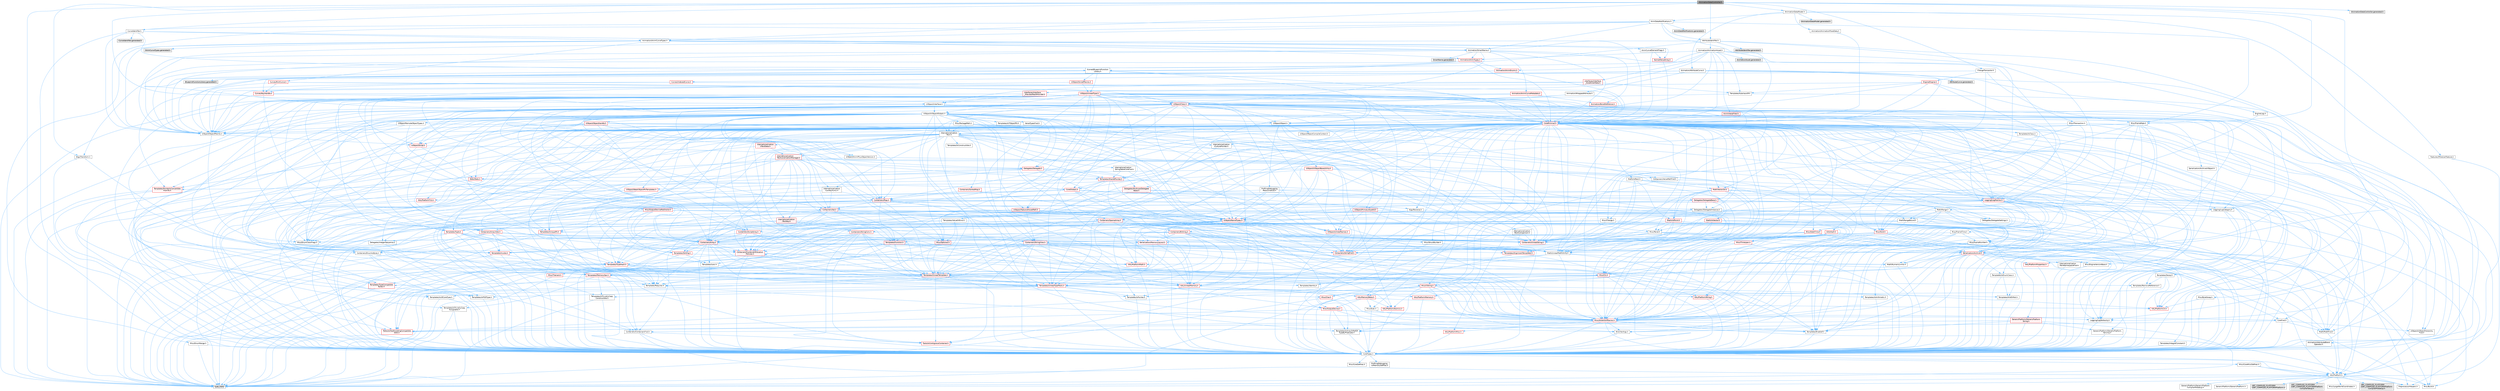 digraph "IAnimationDataController.h"
{
 // INTERACTIVE_SVG=YES
 // LATEX_PDF_SIZE
  bgcolor="transparent";
  edge [fontname=Helvetica,fontsize=10,labelfontname=Helvetica,labelfontsize=10];
  node [fontname=Helvetica,fontsize=10,shape=box,height=0.2,width=0.4];
  Node1 [id="Node000001",label="IAnimationDataController.h",height=0.2,width=0.4,color="gray40", fillcolor="grey60", style="filled", fontcolor="black",tooltip=" "];
  Node1 -> Node2 [id="edge1_Node000001_Node000002",color="steelblue1",style="solid",tooltip=" "];
  Node2 [id="Node000002",label="CoreTypes.h",height=0.2,width=0.4,color="grey40", fillcolor="white", style="filled",URL="$dc/dec/CoreTypes_8h.html",tooltip=" "];
  Node2 -> Node3 [id="edge2_Node000002_Node000003",color="steelblue1",style="solid",tooltip=" "];
  Node3 [id="Node000003",label="HAL/Platform.h",height=0.2,width=0.4,color="grey40", fillcolor="white", style="filled",URL="$d9/dd0/Platform_8h.html",tooltip=" "];
  Node3 -> Node4 [id="edge3_Node000003_Node000004",color="steelblue1",style="solid",tooltip=" "];
  Node4 [id="Node000004",label="Misc/Build.h",height=0.2,width=0.4,color="grey40", fillcolor="white", style="filled",URL="$d3/dbb/Build_8h.html",tooltip=" "];
  Node3 -> Node5 [id="edge4_Node000003_Node000005",color="steelblue1",style="solid",tooltip=" "];
  Node5 [id="Node000005",label="Misc/LargeWorldCoordinates.h",height=0.2,width=0.4,color="grey40", fillcolor="white", style="filled",URL="$d2/dcb/LargeWorldCoordinates_8h.html",tooltip=" "];
  Node3 -> Node6 [id="edge5_Node000003_Node000006",color="steelblue1",style="solid",tooltip=" "];
  Node6 [id="Node000006",label="type_traits",height=0.2,width=0.4,color="grey60", fillcolor="#E0E0E0", style="filled",tooltip=" "];
  Node3 -> Node7 [id="edge6_Node000003_Node000007",color="steelblue1",style="solid",tooltip=" "];
  Node7 [id="Node000007",label="PreprocessorHelpers.h",height=0.2,width=0.4,color="grey40", fillcolor="white", style="filled",URL="$db/ddb/PreprocessorHelpers_8h.html",tooltip=" "];
  Node3 -> Node8 [id="edge7_Node000003_Node000008",color="steelblue1",style="solid",tooltip=" "];
  Node8 [id="Node000008",label="UBT_COMPILED_PLATFORM\l/UBT_COMPILED_PLATFORMPlatform\lCompilerPreSetup.h",height=0.2,width=0.4,color="grey60", fillcolor="#E0E0E0", style="filled",tooltip=" "];
  Node3 -> Node9 [id="edge8_Node000003_Node000009",color="steelblue1",style="solid",tooltip=" "];
  Node9 [id="Node000009",label="GenericPlatform/GenericPlatform\lCompilerPreSetup.h",height=0.2,width=0.4,color="grey40", fillcolor="white", style="filled",URL="$d9/dc8/GenericPlatformCompilerPreSetup_8h.html",tooltip=" "];
  Node3 -> Node10 [id="edge9_Node000003_Node000010",color="steelblue1",style="solid",tooltip=" "];
  Node10 [id="Node000010",label="GenericPlatform/GenericPlatform.h",height=0.2,width=0.4,color="grey40", fillcolor="white", style="filled",URL="$d6/d84/GenericPlatform_8h.html",tooltip=" "];
  Node3 -> Node11 [id="edge10_Node000003_Node000011",color="steelblue1",style="solid",tooltip=" "];
  Node11 [id="Node000011",label="UBT_COMPILED_PLATFORM\l/UBT_COMPILED_PLATFORMPlatform.h",height=0.2,width=0.4,color="grey60", fillcolor="#E0E0E0", style="filled",tooltip=" "];
  Node3 -> Node12 [id="edge11_Node000003_Node000012",color="steelblue1",style="solid",tooltip=" "];
  Node12 [id="Node000012",label="UBT_COMPILED_PLATFORM\l/UBT_COMPILED_PLATFORMPlatform\lCompilerSetup.h",height=0.2,width=0.4,color="grey60", fillcolor="#E0E0E0", style="filled",tooltip=" "];
  Node2 -> Node13 [id="edge12_Node000002_Node000013",color="steelblue1",style="solid",tooltip=" "];
  Node13 [id="Node000013",label="ProfilingDebugging\l/UMemoryDefines.h",height=0.2,width=0.4,color="grey40", fillcolor="white", style="filled",URL="$d2/da2/UMemoryDefines_8h.html",tooltip=" "];
  Node2 -> Node14 [id="edge13_Node000002_Node000014",color="steelblue1",style="solid",tooltip=" "];
  Node14 [id="Node000014",label="Misc/CoreMiscDefines.h",height=0.2,width=0.4,color="grey40", fillcolor="white", style="filled",URL="$da/d38/CoreMiscDefines_8h.html",tooltip=" "];
  Node14 -> Node3 [id="edge14_Node000014_Node000003",color="steelblue1",style="solid",tooltip=" "];
  Node14 -> Node7 [id="edge15_Node000014_Node000007",color="steelblue1",style="solid",tooltip=" "];
  Node2 -> Node15 [id="edge16_Node000002_Node000015",color="steelblue1",style="solid",tooltip=" "];
  Node15 [id="Node000015",label="Misc/CoreDefines.h",height=0.2,width=0.4,color="grey40", fillcolor="white", style="filled",URL="$d3/dd2/CoreDefines_8h.html",tooltip=" "];
  Node1 -> Node16 [id="edge17_Node000001_Node000016",color="steelblue1",style="solid",tooltip=" "];
  Node16 [id="Node000016",label="UObject/Interface.h",height=0.2,width=0.4,color="grey40", fillcolor="white", style="filled",URL="$d7/d91/Interface_8h.html",tooltip=" "];
  Node16 -> Node3 [id="edge18_Node000016_Node000003",color="steelblue1",style="solid",tooltip=" "];
  Node16 -> Node17 [id="edge19_Node000016_Node000017",color="steelblue1",style="solid",tooltip=" "];
  Node17 [id="Node000017",label="UObject/Object.h",height=0.2,width=0.4,color="grey40", fillcolor="white", style="filled",URL="$db/dbf/Object_8h.html",tooltip=" "];
  Node17 -> Node18 [id="edge20_Node000017_Node000018",color="steelblue1",style="solid",tooltip=" "];
  Node18 [id="Node000018",label="UObject/Script.h",height=0.2,width=0.4,color="red", fillcolor="#FFF0F0", style="filled",URL="$de/dc6/Script_8h.html",tooltip=" "];
  Node18 -> Node19 [id="edge21_Node000018_Node000019",color="steelblue1",style="solid",tooltip=" "];
  Node19 [id="Node000019",label="Delegates/Delegate.h",height=0.2,width=0.4,color="red", fillcolor="#FFF0F0", style="filled",URL="$d4/d80/Delegate_8h.html",tooltip=" "];
  Node19 -> Node2 [id="edge22_Node000019_Node000002",color="steelblue1",style="solid",tooltip=" "];
  Node19 -> Node20 [id="edge23_Node000019_Node000020",color="steelblue1",style="solid",tooltip=" "];
  Node20 [id="Node000020",label="Misc/AssertionMacros.h",height=0.2,width=0.4,color="red", fillcolor="#FFF0F0", style="filled",URL="$d0/dfa/AssertionMacros_8h.html",tooltip=" "];
  Node20 -> Node2 [id="edge24_Node000020_Node000002",color="steelblue1",style="solid",tooltip=" "];
  Node20 -> Node3 [id="edge25_Node000020_Node000003",color="steelblue1",style="solid",tooltip=" "];
  Node20 -> Node21 [id="edge26_Node000020_Node000021",color="steelblue1",style="solid",tooltip=" "];
  Node21 [id="Node000021",label="HAL/PlatformMisc.h",height=0.2,width=0.4,color="red", fillcolor="#FFF0F0", style="filled",URL="$d0/df5/PlatformMisc_8h.html",tooltip=" "];
  Node21 -> Node2 [id="edge27_Node000021_Node000002",color="steelblue1",style="solid",tooltip=" "];
  Node20 -> Node7 [id="edge28_Node000020_Node000007",color="steelblue1",style="solid",tooltip=" "];
  Node20 -> Node57 [id="edge29_Node000020_Node000057",color="steelblue1",style="solid",tooltip=" "];
  Node57 [id="Node000057",label="Templates/EnableIf.h",height=0.2,width=0.4,color="grey40", fillcolor="white", style="filled",URL="$d7/d60/EnableIf_8h.html",tooltip=" "];
  Node57 -> Node2 [id="edge30_Node000057_Node000002",color="steelblue1",style="solid",tooltip=" "];
  Node20 -> Node58 [id="edge31_Node000020_Node000058",color="steelblue1",style="solid",tooltip=" "];
  Node58 [id="Node000058",label="Templates/IsArrayOrRefOf\lTypeByPredicate.h",height=0.2,width=0.4,color="grey40", fillcolor="white", style="filled",URL="$d6/da1/IsArrayOrRefOfTypeByPredicate_8h.html",tooltip=" "];
  Node58 -> Node2 [id="edge32_Node000058_Node000002",color="steelblue1",style="solid",tooltip=" "];
  Node20 -> Node61 [id="edge33_Node000020_Node000061",color="steelblue1",style="solid",tooltip=" "];
  Node61 [id="Node000061",label="Traits/IsCharEncodingCompatible\lWith.h",height=0.2,width=0.4,color="red", fillcolor="#FFF0F0", style="filled",URL="$df/dd1/IsCharEncodingCompatibleWith_8h.html",tooltip=" "];
  Node61 -> Node6 [id="edge34_Node000061_Node000006",color="steelblue1",style="solid",tooltip=" "];
  Node20 -> Node63 [id="edge35_Node000020_Node000063",color="steelblue1",style="solid",tooltip=" "];
  Node63 [id="Node000063",label="Misc/VarArgs.h",height=0.2,width=0.4,color="grey40", fillcolor="white", style="filled",URL="$d5/d6f/VarArgs_8h.html",tooltip=" "];
  Node63 -> Node2 [id="edge36_Node000063_Node000002",color="steelblue1",style="solid",tooltip=" "];
  Node19 -> Node71 [id="edge37_Node000019_Node000071",color="steelblue1",style="solid",tooltip=" "];
  Node71 [id="Node000071",label="UObject/NameTypes.h",height=0.2,width=0.4,color="red", fillcolor="#FFF0F0", style="filled",URL="$d6/d35/NameTypes_8h.html",tooltip=" "];
  Node71 -> Node2 [id="edge38_Node000071_Node000002",color="steelblue1",style="solid",tooltip=" "];
  Node71 -> Node20 [id="edge39_Node000071_Node000020",color="steelblue1",style="solid",tooltip=" "];
  Node71 -> Node72 [id="edge40_Node000071_Node000072",color="steelblue1",style="solid",tooltip=" "];
  Node72 [id="Node000072",label="HAL/UnrealMemory.h",height=0.2,width=0.4,color="red", fillcolor="#FFF0F0", style="filled",URL="$d9/d96/UnrealMemory_8h.html",tooltip=" "];
  Node72 -> Node2 [id="edge41_Node000072_Node000002",color="steelblue1",style="solid",tooltip=" "];
  Node72 -> Node76 [id="edge42_Node000072_Node000076",color="steelblue1",style="solid",tooltip=" "];
  Node76 [id="Node000076",label="HAL/MemoryBase.h",height=0.2,width=0.4,color="red", fillcolor="#FFF0F0", style="filled",URL="$d6/d9f/MemoryBase_8h.html",tooltip=" "];
  Node76 -> Node2 [id="edge43_Node000076_Node000002",color="steelblue1",style="solid",tooltip=" "];
  Node76 -> Node50 [id="edge44_Node000076_Node000050",color="steelblue1",style="solid",tooltip=" "];
  Node50 [id="Node000050",label="HAL/PlatformAtomics.h",height=0.2,width=0.4,color="red", fillcolor="#FFF0F0", style="filled",URL="$d3/d36/PlatformAtomics_8h.html",tooltip=" "];
  Node50 -> Node2 [id="edge45_Node000050_Node000002",color="steelblue1",style="solid",tooltip=" "];
  Node76 -> Node33 [id="edge46_Node000076_Node000033",color="steelblue1",style="solid",tooltip=" "];
  Node33 [id="Node000033",label="HAL/PlatformCrt.h",height=0.2,width=0.4,color="red", fillcolor="#FFF0F0", style="filled",URL="$d8/d75/PlatformCrt_8h.html",tooltip=" "];
  Node76 -> Node77 [id="edge47_Node000076_Node000077",color="steelblue1",style="solid",tooltip=" "];
  Node77 [id="Node000077",label="Misc/Exec.h",height=0.2,width=0.4,color="grey40", fillcolor="white", style="filled",URL="$de/ddb/Exec_8h.html",tooltip=" "];
  Node77 -> Node2 [id="edge48_Node000077_Node000002",color="steelblue1",style="solid",tooltip=" "];
  Node77 -> Node20 [id="edge49_Node000077_Node000020",color="steelblue1",style="solid",tooltip=" "];
  Node76 -> Node78 [id="edge50_Node000076_Node000078",color="steelblue1",style="solid",tooltip=" "];
  Node78 [id="Node000078",label="Misc/OutputDevice.h",height=0.2,width=0.4,color="red", fillcolor="#FFF0F0", style="filled",URL="$d7/d32/OutputDevice_8h.html",tooltip=" "];
  Node78 -> Node28 [id="edge51_Node000078_Node000028",color="steelblue1",style="solid",tooltip=" "];
  Node28 [id="Node000028",label="CoreFwd.h",height=0.2,width=0.4,color="grey40", fillcolor="white", style="filled",URL="$d1/d1e/CoreFwd_8h.html",tooltip=" "];
  Node28 -> Node2 [id="edge52_Node000028_Node000002",color="steelblue1",style="solid",tooltip=" "];
  Node28 -> Node29 [id="edge53_Node000028_Node000029",color="steelblue1",style="solid",tooltip=" "];
  Node29 [id="Node000029",label="Containers/ContainersFwd.h",height=0.2,width=0.4,color="grey40", fillcolor="white", style="filled",URL="$d4/d0a/ContainersFwd_8h.html",tooltip=" "];
  Node29 -> Node3 [id="edge54_Node000029_Node000003",color="steelblue1",style="solid",tooltip=" "];
  Node29 -> Node2 [id="edge55_Node000029_Node000002",color="steelblue1",style="solid",tooltip=" "];
  Node29 -> Node26 [id="edge56_Node000029_Node000026",color="steelblue1",style="solid",tooltip=" "];
  Node26 [id="Node000026",label="Traits/IsContiguousContainer.h",height=0.2,width=0.4,color="red", fillcolor="#FFF0F0", style="filled",URL="$d5/d3c/IsContiguousContainer_8h.html",tooltip=" "];
  Node26 -> Node2 [id="edge57_Node000026_Node000002",color="steelblue1",style="solid",tooltip=" "];
  Node28 -> Node30 [id="edge58_Node000028_Node000030",color="steelblue1",style="solid",tooltip=" "];
  Node30 [id="Node000030",label="Math/MathFwd.h",height=0.2,width=0.4,color="grey40", fillcolor="white", style="filled",URL="$d2/d10/MathFwd_8h.html",tooltip=" "];
  Node30 -> Node3 [id="edge59_Node000030_Node000003",color="steelblue1",style="solid",tooltip=" "];
  Node28 -> Node31 [id="edge60_Node000028_Node000031",color="steelblue1",style="solid",tooltip=" "];
  Node31 [id="Node000031",label="UObject/UObjectHierarchy\lFwd.h",height=0.2,width=0.4,color="grey40", fillcolor="white", style="filled",URL="$d3/d13/UObjectHierarchyFwd_8h.html",tooltip=" "];
  Node78 -> Node2 [id="edge61_Node000078_Node000002",color="steelblue1",style="solid",tooltip=" "];
  Node78 -> Node79 [id="edge62_Node000078_Node000079",color="steelblue1",style="solid",tooltip=" "];
  Node79 [id="Node000079",label="Logging/LogVerbosity.h",height=0.2,width=0.4,color="grey40", fillcolor="white", style="filled",URL="$d2/d8f/LogVerbosity_8h.html",tooltip=" "];
  Node79 -> Node2 [id="edge63_Node000079_Node000002",color="steelblue1",style="solid",tooltip=" "];
  Node78 -> Node63 [id="edge64_Node000078_Node000063",color="steelblue1",style="solid",tooltip=" "];
  Node78 -> Node58 [id="edge65_Node000078_Node000058",color="steelblue1",style="solid",tooltip=" "];
  Node78 -> Node61 [id="edge66_Node000078_Node000061",color="steelblue1",style="solid",tooltip=" "];
  Node72 -> Node89 [id="edge67_Node000072_Node000089",color="steelblue1",style="solid",tooltip=" "];
  Node89 [id="Node000089",label="HAL/PlatformMemory.h",height=0.2,width=0.4,color="red", fillcolor="#FFF0F0", style="filled",URL="$de/d68/PlatformMemory_8h.html",tooltip=" "];
  Node89 -> Node2 [id="edge68_Node000089_Node000002",color="steelblue1",style="solid",tooltip=" "];
  Node72 -> Node92 [id="edge69_Node000072_Node000092",color="steelblue1",style="solid",tooltip=" "];
  Node92 [id="Node000092",label="Templates/IsPointer.h",height=0.2,width=0.4,color="grey40", fillcolor="white", style="filled",URL="$d7/d05/IsPointer_8h.html",tooltip=" "];
  Node92 -> Node2 [id="edge70_Node000092_Node000002",color="steelblue1",style="solid",tooltip=" "];
  Node71 -> Node93 [id="edge71_Node000071_Node000093",color="steelblue1",style="solid",tooltip=" "];
  Node93 [id="Node000093",label="Templates/UnrealTypeTraits.h",height=0.2,width=0.4,color="red", fillcolor="#FFF0F0", style="filled",URL="$d2/d2d/UnrealTypeTraits_8h.html",tooltip=" "];
  Node93 -> Node2 [id="edge72_Node000093_Node000002",color="steelblue1",style="solid",tooltip=" "];
  Node93 -> Node92 [id="edge73_Node000093_Node000092",color="steelblue1",style="solid",tooltip=" "];
  Node93 -> Node20 [id="edge74_Node000093_Node000020",color="steelblue1",style="solid",tooltip=" "];
  Node93 -> Node85 [id="edge75_Node000093_Node000085",color="steelblue1",style="solid",tooltip=" "];
  Node85 [id="Node000085",label="Templates/AndOrNot.h",height=0.2,width=0.4,color="grey40", fillcolor="white", style="filled",URL="$db/d0a/AndOrNot_8h.html",tooltip=" "];
  Node85 -> Node2 [id="edge76_Node000085_Node000002",color="steelblue1",style="solid",tooltip=" "];
  Node93 -> Node57 [id="edge77_Node000093_Node000057",color="steelblue1",style="solid",tooltip=" "];
  Node93 -> Node94 [id="edge78_Node000093_Node000094",color="steelblue1",style="solid",tooltip=" "];
  Node94 [id="Node000094",label="Templates/IsArithmetic.h",height=0.2,width=0.4,color="grey40", fillcolor="white", style="filled",URL="$d2/d5d/IsArithmetic_8h.html",tooltip=" "];
  Node94 -> Node2 [id="edge79_Node000094_Node000002",color="steelblue1",style="solid",tooltip=" "];
  Node93 -> Node96 [id="edge80_Node000093_Node000096",color="steelblue1",style="solid",tooltip=" "];
  Node96 [id="Node000096",label="Templates/IsPODType.h",height=0.2,width=0.4,color="grey40", fillcolor="white", style="filled",URL="$d7/db1/IsPODType_8h.html",tooltip=" "];
  Node96 -> Node2 [id="edge81_Node000096_Node000002",color="steelblue1",style="solid",tooltip=" "];
  Node93 -> Node97 [id="edge82_Node000093_Node000097",color="steelblue1",style="solid",tooltip=" "];
  Node97 [id="Node000097",label="Templates/IsUECoreType.h",height=0.2,width=0.4,color="grey40", fillcolor="white", style="filled",URL="$d1/db8/IsUECoreType_8h.html",tooltip=" "];
  Node97 -> Node2 [id="edge83_Node000097_Node000002",color="steelblue1",style="solid",tooltip=" "];
  Node97 -> Node6 [id="edge84_Node000097_Node000006",color="steelblue1",style="solid",tooltip=" "];
  Node93 -> Node86 [id="edge85_Node000093_Node000086",color="steelblue1",style="solid",tooltip=" "];
  Node86 [id="Node000086",label="Templates/IsTriviallyCopy\lConstructible.h",height=0.2,width=0.4,color="grey40", fillcolor="white", style="filled",URL="$d3/d78/IsTriviallyCopyConstructible_8h.html",tooltip=" "];
  Node86 -> Node2 [id="edge86_Node000086_Node000002",color="steelblue1",style="solid",tooltip=" "];
  Node86 -> Node6 [id="edge87_Node000086_Node000006",color="steelblue1",style="solid",tooltip=" "];
  Node71 -> Node98 [id="edge88_Node000071_Node000098",color="steelblue1",style="solid",tooltip=" "];
  Node98 [id="Node000098",label="Templates/UnrealTemplate.h",height=0.2,width=0.4,color="red", fillcolor="#FFF0F0", style="filled",URL="$d4/d24/UnrealTemplate_8h.html",tooltip=" "];
  Node98 -> Node2 [id="edge89_Node000098_Node000002",color="steelblue1",style="solid",tooltip=" "];
  Node98 -> Node92 [id="edge90_Node000098_Node000092",color="steelblue1",style="solid",tooltip=" "];
  Node98 -> Node72 [id="edge91_Node000098_Node000072",color="steelblue1",style="solid",tooltip=" "];
  Node98 -> Node93 [id="edge92_Node000098_Node000093",color="steelblue1",style="solid",tooltip=" "];
  Node98 -> Node101 [id="edge93_Node000098_Node000101",color="steelblue1",style="solid",tooltip=" "];
  Node101 [id="Node000101",label="Templates/RemoveReference.h",height=0.2,width=0.4,color="grey40", fillcolor="white", style="filled",URL="$da/dbe/RemoveReference_8h.html",tooltip=" "];
  Node101 -> Node2 [id="edge94_Node000101_Node000002",color="steelblue1",style="solid",tooltip=" "];
  Node98 -> Node65 [id="edge95_Node000098_Node000065",color="steelblue1",style="solid",tooltip=" "];
  Node65 [id="Node000065",label="Templates/Requires.h",height=0.2,width=0.4,color="grey40", fillcolor="white", style="filled",URL="$dc/d96/Requires_8h.html",tooltip=" "];
  Node65 -> Node57 [id="edge96_Node000065_Node000057",color="steelblue1",style="solid",tooltip=" "];
  Node65 -> Node6 [id="edge97_Node000065_Node000006",color="steelblue1",style="solid",tooltip=" "];
  Node98 -> Node102 [id="edge98_Node000098_Node000102",color="steelblue1",style="solid",tooltip=" "];
  Node102 [id="Node000102",label="Templates/TypeCompatible\lBytes.h",height=0.2,width=0.4,color="red", fillcolor="#FFF0F0", style="filled",URL="$df/d0a/TypeCompatibleBytes_8h.html",tooltip=" "];
  Node102 -> Node2 [id="edge99_Node000102_Node000002",color="steelblue1",style="solid",tooltip=" "];
  Node102 -> Node6 [id="edge100_Node000102_Node000006",color="steelblue1",style="solid",tooltip=" "];
  Node98 -> Node66 [id="edge101_Node000098_Node000066",color="steelblue1",style="solid",tooltip=" "];
  Node66 [id="Node000066",label="Templates/Identity.h",height=0.2,width=0.4,color="grey40", fillcolor="white", style="filled",URL="$d0/dd5/Identity_8h.html",tooltip=" "];
  Node98 -> Node26 [id="edge102_Node000098_Node000026",color="steelblue1",style="solid",tooltip=" "];
  Node98 -> Node6 [id="edge103_Node000098_Node000006",color="steelblue1",style="solid",tooltip=" "];
  Node71 -> Node104 [id="edge104_Node000071_Node000104",color="steelblue1",style="solid",tooltip=" "];
  Node104 [id="Node000104",label="Containers/UnrealString.h",height=0.2,width=0.4,color="red", fillcolor="#FFF0F0", style="filled",URL="$d5/dba/UnrealString_8h.html",tooltip=" "];
  Node71 -> Node111 [id="edge105_Node000071_Node000111",color="steelblue1",style="solid",tooltip=" "];
  Node111 [id="Node000111",label="Containers/StringConv.h",height=0.2,width=0.4,color="red", fillcolor="#FFF0F0", style="filled",URL="$d3/ddf/StringConv_8h.html",tooltip=" "];
  Node111 -> Node2 [id="edge106_Node000111_Node000002",color="steelblue1",style="solid",tooltip=" "];
  Node111 -> Node20 [id="edge107_Node000111_Node000020",color="steelblue1",style="solid",tooltip=" "];
  Node111 -> Node112 [id="edge108_Node000111_Node000112",color="steelblue1",style="solid",tooltip=" "];
  Node112 [id="Node000112",label="Containers/ContainerAllocation\lPolicies.h",height=0.2,width=0.4,color="red", fillcolor="#FFF0F0", style="filled",URL="$d7/dff/ContainerAllocationPolicies_8h.html",tooltip=" "];
  Node112 -> Node2 [id="edge109_Node000112_Node000002",color="steelblue1",style="solid",tooltip=" "];
  Node112 -> Node112 [id="edge110_Node000112_Node000112",color="steelblue1",style="solid",tooltip=" "];
  Node112 -> Node114 [id="edge111_Node000112_Node000114",color="steelblue1",style="solid",tooltip=" "];
  Node114 [id="Node000114",label="HAL/PlatformMath.h",height=0.2,width=0.4,color="red", fillcolor="#FFF0F0", style="filled",URL="$dc/d53/PlatformMath_8h.html",tooltip=" "];
  Node114 -> Node2 [id="edge112_Node000114_Node000002",color="steelblue1",style="solid",tooltip=" "];
  Node112 -> Node72 [id="edge113_Node000112_Node000072",color="steelblue1",style="solid",tooltip=" "];
  Node112 -> Node43 [id="edge114_Node000112_Node000043",color="steelblue1",style="solid",tooltip=" "];
  Node43 [id="Node000043",label="Math/NumericLimits.h",height=0.2,width=0.4,color="grey40", fillcolor="white", style="filled",URL="$df/d1b/NumericLimits_8h.html",tooltip=" "];
  Node43 -> Node2 [id="edge115_Node000043_Node000002",color="steelblue1",style="solid",tooltip=" "];
  Node112 -> Node20 [id="edge116_Node000112_Node000020",color="steelblue1",style="solid",tooltip=" "];
  Node112 -> Node123 [id="edge117_Node000112_Node000123",color="steelblue1",style="solid",tooltip=" "];
  Node123 [id="Node000123",label="Templates/MemoryOps.h",height=0.2,width=0.4,color="red", fillcolor="#FFF0F0", style="filled",URL="$db/dea/MemoryOps_8h.html",tooltip=" "];
  Node123 -> Node2 [id="edge118_Node000123_Node000002",color="steelblue1",style="solid",tooltip=" "];
  Node123 -> Node72 [id="edge119_Node000123_Node000072",color="steelblue1",style="solid",tooltip=" "];
  Node123 -> Node87 [id="edge120_Node000123_Node000087",color="steelblue1",style="solid",tooltip=" "];
  Node87 [id="Node000087",label="Templates/IsTriviallyCopy\lAssignable.h",height=0.2,width=0.4,color="grey40", fillcolor="white", style="filled",URL="$d2/df2/IsTriviallyCopyAssignable_8h.html",tooltip=" "];
  Node87 -> Node2 [id="edge121_Node000087_Node000002",color="steelblue1",style="solid",tooltip=" "];
  Node87 -> Node6 [id="edge122_Node000087_Node000006",color="steelblue1",style="solid",tooltip=" "];
  Node123 -> Node86 [id="edge123_Node000123_Node000086",color="steelblue1",style="solid",tooltip=" "];
  Node123 -> Node65 [id="edge124_Node000123_Node000065",color="steelblue1",style="solid",tooltip=" "];
  Node123 -> Node93 [id="edge125_Node000123_Node000093",color="steelblue1",style="solid",tooltip=" "];
  Node123 -> Node6 [id="edge126_Node000123_Node000006",color="steelblue1",style="solid",tooltip=" "];
  Node112 -> Node102 [id="edge127_Node000112_Node000102",color="steelblue1",style="solid",tooltip=" "];
  Node112 -> Node6 [id="edge128_Node000112_Node000006",color="steelblue1",style="solid",tooltip=" "];
  Node111 -> Node124 [id="edge129_Node000111_Node000124",color="steelblue1",style="solid",tooltip=" "];
  Node124 [id="Node000124",label="Containers/Array.h",height=0.2,width=0.4,color="red", fillcolor="#FFF0F0", style="filled",URL="$df/dd0/Array_8h.html",tooltip=" "];
  Node124 -> Node2 [id="edge130_Node000124_Node000002",color="steelblue1",style="solid",tooltip=" "];
  Node124 -> Node20 [id="edge131_Node000124_Node000020",color="steelblue1",style="solid",tooltip=" "];
  Node124 -> Node72 [id="edge132_Node000124_Node000072",color="steelblue1",style="solid",tooltip=" "];
  Node124 -> Node93 [id="edge133_Node000124_Node000093",color="steelblue1",style="solid",tooltip=" "];
  Node124 -> Node98 [id="edge134_Node000124_Node000098",color="steelblue1",style="solid",tooltip=" "];
  Node124 -> Node112 [id="edge135_Node000124_Node000112",color="steelblue1",style="solid",tooltip=" "];
  Node124 -> Node131 [id="edge136_Node000124_Node000131",color="steelblue1",style="solid",tooltip=" "];
  Node131 [id="Node000131",label="Serialization/Archive.h",height=0.2,width=0.4,color="red", fillcolor="#FFF0F0", style="filled",URL="$d7/d3b/Archive_8h.html",tooltip=" "];
  Node131 -> Node28 [id="edge137_Node000131_Node000028",color="steelblue1",style="solid",tooltip=" "];
  Node131 -> Node2 [id="edge138_Node000131_Node000002",color="steelblue1",style="solid",tooltip=" "];
  Node131 -> Node132 [id="edge139_Node000131_Node000132",color="steelblue1",style="solid",tooltip=" "];
  Node132 [id="Node000132",label="HAL/PlatformProperties.h",height=0.2,width=0.4,color="red", fillcolor="#FFF0F0", style="filled",URL="$d9/db0/PlatformProperties_8h.html",tooltip=" "];
  Node132 -> Node2 [id="edge140_Node000132_Node000002",color="steelblue1",style="solid",tooltip=" "];
  Node131 -> Node135 [id="edge141_Node000131_Node000135",color="steelblue1",style="solid",tooltip=" "];
  Node135 [id="Node000135",label="Internationalization\l/TextNamespaceFwd.h",height=0.2,width=0.4,color="grey40", fillcolor="white", style="filled",URL="$d8/d97/TextNamespaceFwd_8h.html",tooltip=" "];
  Node135 -> Node2 [id="edge142_Node000135_Node000002",color="steelblue1",style="solid",tooltip=" "];
  Node131 -> Node30 [id="edge143_Node000131_Node000030",color="steelblue1",style="solid",tooltip=" "];
  Node131 -> Node20 [id="edge144_Node000131_Node000020",color="steelblue1",style="solid",tooltip=" "];
  Node131 -> Node4 [id="edge145_Node000131_Node000004",color="steelblue1",style="solid",tooltip=" "];
  Node131 -> Node136 [id="edge146_Node000131_Node000136",color="steelblue1",style="solid",tooltip=" "];
  Node136 [id="Node000136",label="Misc/EngineVersionBase.h",height=0.2,width=0.4,color="grey40", fillcolor="white", style="filled",URL="$d5/d2b/EngineVersionBase_8h.html",tooltip=" "];
  Node136 -> Node2 [id="edge147_Node000136_Node000002",color="steelblue1",style="solid",tooltip=" "];
  Node131 -> Node63 [id="edge148_Node000131_Node000063",color="steelblue1",style="solid",tooltip=" "];
  Node131 -> Node57 [id="edge149_Node000131_Node000057",color="steelblue1",style="solid",tooltip=" "];
  Node131 -> Node58 [id="edge150_Node000131_Node000058",color="steelblue1",style="solid",tooltip=" "];
  Node131 -> Node139 [id="edge151_Node000131_Node000139",color="steelblue1",style="solid",tooltip=" "];
  Node139 [id="Node000139",label="Templates/IsEnumClass.h",height=0.2,width=0.4,color="grey40", fillcolor="white", style="filled",URL="$d7/d15/IsEnumClass_8h.html",tooltip=" "];
  Node139 -> Node2 [id="edge152_Node000139_Node000002",color="steelblue1",style="solid",tooltip=" "];
  Node139 -> Node85 [id="edge153_Node000139_Node000085",color="steelblue1",style="solid",tooltip=" "];
  Node131 -> Node98 [id="edge154_Node000131_Node000098",color="steelblue1",style="solid",tooltip=" "];
  Node131 -> Node61 [id="edge155_Node000131_Node000061",color="steelblue1",style="solid",tooltip=" "];
  Node124 -> Node157 [id="edge156_Node000124_Node000157",color="steelblue1",style="solid",tooltip=" "];
  Node157 [id="Node000157",label="Templates/Invoke.h",height=0.2,width=0.4,color="red", fillcolor="#FFF0F0", style="filled",URL="$d7/deb/Invoke_8h.html",tooltip=" "];
  Node157 -> Node2 [id="edge157_Node000157_Node000002",color="steelblue1",style="solid",tooltip=" "];
  Node157 -> Node98 [id="edge158_Node000157_Node000098",color="steelblue1",style="solid",tooltip=" "];
  Node157 -> Node6 [id="edge159_Node000157_Node000006",color="steelblue1",style="solid",tooltip=" "];
  Node124 -> Node162 [id="edge160_Node000124_Node000162",color="steelblue1",style="solid",tooltip=" "];
  Node162 [id="Node000162",label="Templates/Less.h",height=0.2,width=0.4,color="grey40", fillcolor="white", style="filled",URL="$de/dc8/Less_8h.html",tooltip=" "];
  Node162 -> Node2 [id="edge161_Node000162_Node000002",color="steelblue1",style="solid",tooltip=" "];
  Node162 -> Node98 [id="edge162_Node000162_Node000098",color="steelblue1",style="solid",tooltip=" "];
  Node124 -> Node65 [id="edge163_Node000124_Node000065",color="steelblue1",style="solid",tooltip=" "];
  Node124 -> Node170 [id="edge164_Node000124_Node000170",color="steelblue1",style="solid",tooltip=" "];
  Node170 [id="Node000170",label="Templates/Sorting.h",height=0.2,width=0.4,color="red", fillcolor="#FFF0F0", style="filled",URL="$d3/d9e/Sorting_8h.html",tooltip=" "];
  Node170 -> Node2 [id="edge165_Node000170_Node000002",color="steelblue1",style="solid",tooltip=" "];
  Node170 -> Node114 [id="edge166_Node000170_Node000114",color="steelblue1",style="solid",tooltip=" "];
  Node170 -> Node162 [id="edge167_Node000170_Node000162",color="steelblue1",style="solid",tooltip=" "];
  Node124 -> Node174 [id="edge168_Node000124_Node000174",color="steelblue1",style="solid",tooltip=" "];
  Node174 [id="Node000174",label="Templates/AlignmentTemplates.h",height=0.2,width=0.4,color="red", fillcolor="#FFF0F0", style="filled",URL="$dd/d32/AlignmentTemplates_8h.html",tooltip=" "];
  Node174 -> Node2 [id="edge169_Node000174_Node000002",color="steelblue1",style="solid",tooltip=" "];
  Node174 -> Node92 [id="edge170_Node000174_Node000092",color="steelblue1",style="solid",tooltip=" "];
  Node124 -> Node6 [id="edge171_Node000124_Node000006",color="steelblue1",style="solid",tooltip=" "];
  Node111 -> Node148 [id="edge172_Node000111_Node000148",color="steelblue1",style="solid",tooltip=" "];
  Node148 [id="Node000148",label="Misc/CString.h",height=0.2,width=0.4,color="red", fillcolor="#FFF0F0", style="filled",URL="$d2/d49/CString_8h.html",tooltip=" "];
  Node148 -> Node2 [id="edge173_Node000148_Node000002",color="steelblue1",style="solid",tooltip=" "];
  Node148 -> Node33 [id="edge174_Node000148_Node000033",color="steelblue1",style="solid",tooltip=" "];
  Node148 -> Node74 [id="edge175_Node000148_Node000074",color="steelblue1",style="solid",tooltip=" "];
  Node74 [id="Node000074",label="HAL/PlatformString.h",height=0.2,width=0.4,color="red", fillcolor="#FFF0F0", style="filled",URL="$db/db5/PlatformString_8h.html",tooltip=" "];
  Node74 -> Node2 [id="edge176_Node000074_Node000002",color="steelblue1",style="solid",tooltip=" "];
  Node148 -> Node20 [id="edge177_Node000148_Node000020",color="steelblue1",style="solid",tooltip=" "];
  Node148 -> Node149 [id="edge178_Node000148_Node000149",color="steelblue1",style="solid",tooltip=" "];
  Node149 [id="Node000149",label="Misc/Char.h",height=0.2,width=0.4,color="red", fillcolor="#FFF0F0", style="filled",URL="$d0/d58/Char_8h.html",tooltip=" "];
  Node149 -> Node2 [id="edge179_Node000149_Node000002",color="steelblue1",style="solid",tooltip=" "];
  Node149 -> Node6 [id="edge180_Node000149_Node000006",color="steelblue1",style="solid",tooltip=" "];
  Node148 -> Node63 [id="edge181_Node000148_Node000063",color="steelblue1",style="solid",tooltip=" "];
  Node148 -> Node58 [id="edge182_Node000148_Node000058",color="steelblue1",style="solid",tooltip=" "];
  Node148 -> Node61 [id="edge183_Node000148_Node000061",color="steelblue1",style="solid",tooltip=" "];
  Node111 -> Node98 [id="edge184_Node000111_Node000098",color="steelblue1",style="solid",tooltip=" "];
  Node111 -> Node93 [id="edge185_Node000111_Node000093",color="steelblue1",style="solid",tooltip=" "];
  Node111 -> Node61 [id="edge186_Node000111_Node000061",color="steelblue1",style="solid",tooltip=" "];
  Node111 -> Node26 [id="edge187_Node000111_Node000026",color="steelblue1",style="solid",tooltip=" "];
  Node111 -> Node6 [id="edge188_Node000111_Node000006",color="steelblue1",style="solid",tooltip=" "];
  Node71 -> Node23 [id="edge189_Node000071_Node000023",color="steelblue1",style="solid",tooltip=" "];
  Node23 [id="Node000023",label="Containers/StringFwd.h",height=0.2,width=0.4,color="red", fillcolor="#FFF0F0", style="filled",URL="$df/d37/StringFwd_8h.html",tooltip=" "];
  Node23 -> Node2 [id="edge190_Node000023_Node000002",color="steelblue1",style="solid",tooltip=" "];
  Node23 -> Node26 [id="edge191_Node000023_Node000026",color="steelblue1",style="solid",tooltip=" "];
  Node71 -> Node176 [id="edge192_Node000071_Node000176",color="steelblue1",style="solid",tooltip=" "];
  Node176 [id="Node000176",label="UObject/UnrealNames.h",height=0.2,width=0.4,color="red", fillcolor="#FFF0F0", style="filled",URL="$d8/db1/UnrealNames_8h.html",tooltip=" "];
  Node176 -> Node2 [id="edge193_Node000176_Node000002",color="steelblue1",style="solid",tooltip=" "];
  Node71 -> Node142 [id="edge194_Node000071_Node000142",color="steelblue1",style="solid",tooltip=" "];
  Node142 [id="Node000142",label="Serialization/MemoryLayout.h",height=0.2,width=0.4,color="red", fillcolor="#FFF0F0", style="filled",URL="$d7/d66/MemoryLayout_8h.html",tooltip=" "];
  Node142 -> Node145 [id="edge195_Node000142_Node000145",color="steelblue1",style="solid",tooltip=" "];
  Node145 [id="Node000145",label="Containers/EnumAsByte.h",height=0.2,width=0.4,color="grey40", fillcolor="white", style="filled",URL="$d6/d9a/EnumAsByte_8h.html",tooltip=" "];
  Node145 -> Node2 [id="edge196_Node000145_Node000002",color="steelblue1",style="solid",tooltip=" "];
  Node145 -> Node96 [id="edge197_Node000145_Node000096",color="steelblue1",style="solid",tooltip=" "];
  Node145 -> Node146 [id="edge198_Node000145_Node000146",color="steelblue1",style="solid",tooltip=" "];
  Node146 [id="Node000146",label="Templates/TypeHash.h",height=0.2,width=0.4,color="red", fillcolor="#FFF0F0", style="filled",URL="$d1/d62/TypeHash_8h.html",tooltip=" "];
  Node146 -> Node2 [id="edge199_Node000146_Node000002",color="steelblue1",style="solid",tooltip=" "];
  Node146 -> Node65 [id="edge200_Node000146_Node000065",color="steelblue1",style="solid",tooltip=" "];
  Node146 -> Node147 [id="edge201_Node000146_Node000147",color="steelblue1",style="solid",tooltip=" "];
  Node147 [id="Node000147",label="Misc/Crc.h",height=0.2,width=0.4,color="red", fillcolor="#FFF0F0", style="filled",URL="$d4/dd2/Crc_8h.html",tooltip=" "];
  Node147 -> Node2 [id="edge202_Node000147_Node000002",color="steelblue1",style="solid",tooltip=" "];
  Node147 -> Node74 [id="edge203_Node000147_Node000074",color="steelblue1",style="solid",tooltip=" "];
  Node147 -> Node20 [id="edge204_Node000147_Node000020",color="steelblue1",style="solid",tooltip=" "];
  Node147 -> Node148 [id="edge205_Node000147_Node000148",color="steelblue1",style="solid",tooltip=" "];
  Node147 -> Node149 [id="edge206_Node000147_Node000149",color="steelblue1",style="solid",tooltip=" "];
  Node147 -> Node93 [id="edge207_Node000147_Node000093",color="steelblue1",style="solid",tooltip=" "];
  Node146 -> Node6 [id="edge208_Node000146_Node000006",color="steelblue1",style="solid",tooltip=" "];
  Node142 -> Node23 [id="edge209_Node000142_Node000023",color="steelblue1",style="solid",tooltip=" "];
  Node142 -> Node72 [id="edge210_Node000142_Node000072",color="steelblue1",style="solid",tooltip=" "];
  Node142 -> Node57 [id="edge211_Node000142_Node000057",color="steelblue1",style="solid",tooltip=" "];
  Node142 -> Node98 [id="edge212_Node000142_Node000098",color="steelblue1",style="solid",tooltip=" "];
  Node19 -> Node184 [id="edge213_Node000019_Node000184",color="steelblue1",style="solid",tooltip=" "];
  Node184 [id="Node000184",label="Templates/SharedPointer.h",height=0.2,width=0.4,color="red", fillcolor="#FFF0F0", style="filled",URL="$d2/d17/SharedPointer_8h.html",tooltip=" "];
  Node184 -> Node2 [id="edge214_Node000184_Node000002",color="steelblue1",style="solid",tooltip=" "];
  Node184 -> Node185 [id="edge215_Node000184_Node000185",color="steelblue1",style="solid",tooltip=" "];
  Node185 [id="Node000185",label="Templates/PointerIsConvertible\lFromTo.h",height=0.2,width=0.4,color="red", fillcolor="#FFF0F0", style="filled",URL="$d6/d65/PointerIsConvertibleFromTo_8h.html",tooltip=" "];
  Node185 -> Node2 [id="edge216_Node000185_Node000002",color="steelblue1",style="solid",tooltip=" "];
  Node185 -> Node6 [id="edge217_Node000185_Node000006",color="steelblue1",style="solid",tooltip=" "];
  Node184 -> Node20 [id="edge218_Node000184_Node000020",color="steelblue1",style="solid",tooltip=" "];
  Node184 -> Node72 [id="edge219_Node000184_Node000072",color="steelblue1",style="solid",tooltip=" "];
  Node184 -> Node124 [id="edge220_Node000184_Node000124",color="steelblue1",style="solid",tooltip=" "];
  Node184 -> Node186 [id="edge221_Node000184_Node000186",color="steelblue1",style="solid",tooltip=" "];
  Node186 [id="Node000186",label="Containers/Map.h",height=0.2,width=0.4,color="red", fillcolor="#FFF0F0", style="filled",URL="$df/d79/Map_8h.html",tooltip=" "];
  Node186 -> Node2 [id="edge222_Node000186_Node000002",color="steelblue1",style="solid",tooltip=" "];
  Node186 -> Node187 [id="edge223_Node000186_Node000187",color="steelblue1",style="solid",tooltip=" "];
  Node187 [id="Node000187",label="Algo/Reverse.h",height=0.2,width=0.4,color="grey40", fillcolor="white", style="filled",URL="$d5/d93/Reverse_8h.html",tooltip=" "];
  Node187 -> Node2 [id="edge224_Node000187_Node000002",color="steelblue1",style="solid",tooltip=" "];
  Node187 -> Node98 [id="edge225_Node000187_Node000098",color="steelblue1",style="solid",tooltip=" "];
  Node186 -> Node188 [id="edge226_Node000186_Node000188",color="steelblue1",style="solid",tooltip=" "];
  Node188 [id="Node000188",label="Containers/Set.h",height=0.2,width=0.4,color="red", fillcolor="#FFF0F0", style="filled",URL="$d4/d45/Set_8h.html",tooltip=" "];
  Node188 -> Node112 [id="edge227_Node000188_Node000112",color="steelblue1",style="solid",tooltip=" "];
  Node188 -> Node190 [id="edge228_Node000188_Node000190",color="steelblue1",style="solid",tooltip=" "];
  Node190 [id="Node000190",label="Containers/SparseArray.h",height=0.2,width=0.4,color="red", fillcolor="#FFF0F0", style="filled",URL="$d5/dbf/SparseArray_8h.html",tooltip=" "];
  Node190 -> Node2 [id="edge229_Node000190_Node000002",color="steelblue1",style="solid",tooltip=" "];
  Node190 -> Node20 [id="edge230_Node000190_Node000020",color="steelblue1",style="solid",tooltip=" "];
  Node190 -> Node72 [id="edge231_Node000190_Node000072",color="steelblue1",style="solid",tooltip=" "];
  Node190 -> Node93 [id="edge232_Node000190_Node000093",color="steelblue1",style="solid",tooltip=" "];
  Node190 -> Node98 [id="edge233_Node000190_Node000098",color="steelblue1",style="solid",tooltip=" "];
  Node190 -> Node112 [id="edge234_Node000190_Node000112",color="steelblue1",style="solid",tooltip=" "];
  Node190 -> Node162 [id="edge235_Node000190_Node000162",color="steelblue1",style="solid",tooltip=" "];
  Node190 -> Node124 [id="edge236_Node000190_Node000124",color="steelblue1",style="solid",tooltip=" "];
  Node190 -> Node173 [id="edge237_Node000190_Node000173",color="steelblue1",style="solid",tooltip=" "];
  Node173 [id="Node000173",label="Math/UnrealMathUtility.h",height=0.2,width=0.4,color="grey40", fillcolor="white", style="filled",URL="$db/db8/UnrealMathUtility_8h.html",tooltip=" "];
  Node173 -> Node2 [id="edge238_Node000173_Node000002",color="steelblue1",style="solid",tooltip=" "];
  Node173 -> Node20 [id="edge239_Node000173_Node000020",color="steelblue1",style="solid",tooltip=" "];
  Node173 -> Node114 [id="edge240_Node000173_Node000114",color="steelblue1",style="solid",tooltip=" "];
  Node173 -> Node30 [id="edge241_Node000173_Node000030",color="steelblue1",style="solid",tooltip=" "];
  Node173 -> Node66 [id="edge242_Node000173_Node000066",color="steelblue1",style="solid",tooltip=" "];
  Node173 -> Node65 [id="edge243_Node000173_Node000065",color="steelblue1",style="solid",tooltip=" "];
  Node190 -> Node191 [id="edge244_Node000190_Node000191",color="steelblue1",style="solid",tooltip=" "];
  Node191 [id="Node000191",label="Containers/ScriptArray.h",height=0.2,width=0.4,color="red", fillcolor="#FFF0F0", style="filled",URL="$dc/daf/ScriptArray_8h.html",tooltip=" "];
  Node191 -> Node2 [id="edge245_Node000191_Node000002",color="steelblue1",style="solid",tooltip=" "];
  Node191 -> Node20 [id="edge246_Node000191_Node000020",color="steelblue1",style="solid",tooltip=" "];
  Node191 -> Node72 [id="edge247_Node000191_Node000072",color="steelblue1",style="solid",tooltip=" "];
  Node191 -> Node112 [id="edge248_Node000191_Node000112",color="steelblue1",style="solid",tooltip=" "];
  Node191 -> Node124 [id="edge249_Node000191_Node000124",color="steelblue1",style="solid",tooltip=" "];
  Node190 -> Node192 [id="edge250_Node000190_Node000192",color="steelblue1",style="solid",tooltip=" "];
  Node192 [id="Node000192",label="Containers/BitArray.h",height=0.2,width=0.4,color="red", fillcolor="#FFF0F0", style="filled",URL="$d1/de4/BitArray_8h.html",tooltip=" "];
  Node192 -> Node112 [id="edge251_Node000192_Node000112",color="steelblue1",style="solid",tooltip=" "];
  Node192 -> Node2 [id="edge252_Node000192_Node000002",color="steelblue1",style="solid",tooltip=" "];
  Node192 -> Node50 [id="edge253_Node000192_Node000050",color="steelblue1",style="solid",tooltip=" "];
  Node192 -> Node72 [id="edge254_Node000192_Node000072",color="steelblue1",style="solid",tooltip=" "];
  Node192 -> Node173 [id="edge255_Node000192_Node000173",color="steelblue1",style="solid",tooltip=" "];
  Node192 -> Node20 [id="edge256_Node000192_Node000020",color="steelblue1",style="solid",tooltip=" "];
  Node192 -> Node45 [id="edge257_Node000192_Node000045",color="steelblue1",style="solid",tooltip=" "];
  Node45 [id="Node000045",label="Misc/EnumClassFlags.h",height=0.2,width=0.4,color="grey40", fillcolor="white", style="filled",URL="$d8/de7/EnumClassFlags_8h.html",tooltip=" "];
  Node192 -> Node131 [id="edge258_Node000192_Node000131",color="steelblue1",style="solid",tooltip=" "];
  Node192 -> Node142 [id="edge259_Node000192_Node000142",color="steelblue1",style="solid",tooltip=" "];
  Node192 -> Node57 [id="edge260_Node000192_Node000057",color="steelblue1",style="solid",tooltip=" "];
  Node192 -> Node157 [id="edge261_Node000192_Node000157",color="steelblue1",style="solid",tooltip=" "];
  Node192 -> Node98 [id="edge262_Node000192_Node000098",color="steelblue1",style="solid",tooltip=" "];
  Node192 -> Node93 [id="edge263_Node000192_Node000093",color="steelblue1",style="solid",tooltip=" "];
  Node190 -> Node104 [id="edge264_Node000190_Node000104",color="steelblue1",style="solid",tooltip=" "];
  Node188 -> Node29 [id="edge265_Node000188_Node000029",color="steelblue1",style="solid",tooltip=" "];
  Node188 -> Node173 [id="edge266_Node000188_Node000173",color="steelblue1",style="solid",tooltip=" "];
  Node188 -> Node20 [id="edge267_Node000188_Node000020",color="steelblue1",style="solid",tooltip=" "];
  Node188 -> Node208 [id="edge268_Node000188_Node000208",color="steelblue1",style="solid",tooltip=" "];
  Node208 [id="Node000208",label="Misc/StructBuilder.h",height=0.2,width=0.4,color="grey40", fillcolor="white", style="filled",URL="$d9/db3/StructBuilder_8h.html",tooltip=" "];
  Node208 -> Node2 [id="edge269_Node000208_Node000002",color="steelblue1",style="solid",tooltip=" "];
  Node208 -> Node173 [id="edge270_Node000208_Node000173",color="steelblue1",style="solid",tooltip=" "];
  Node208 -> Node174 [id="edge271_Node000208_Node000174",color="steelblue1",style="solid",tooltip=" "];
  Node188 -> Node209 [id="edge272_Node000188_Node000209",color="steelblue1",style="solid",tooltip=" "];
  Node209 [id="Node000209",label="Templates/Function.h",height=0.2,width=0.4,color="red", fillcolor="#FFF0F0", style="filled",URL="$df/df5/Function_8h.html",tooltip=" "];
  Node209 -> Node2 [id="edge273_Node000209_Node000002",color="steelblue1",style="solid",tooltip=" "];
  Node209 -> Node20 [id="edge274_Node000209_Node000020",color="steelblue1",style="solid",tooltip=" "];
  Node209 -> Node72 [id="edge275_Node000209_Node000072",color="steelblue1",style="solid",tooltip=" "];
  Node209 -> Node93 [id="edge276_Node000209_Node000093",color="steelblue1",style="solid",tooltip=" "];
  Node209 -> Node157 [id="edge277_Node000209_Node000157",color="steelblue1",style="solid",tooltip=" "];
  Node209 -> Node98 [id="edge278_Node000209_Node000098",color="steelblue1",style="solid",tooltip=" "];
  Node209 -> Node65 [id="edge279_Node000209_Node000065",color="steelblue1",style="solid",tooltip=" "];
  Node209 -> Node173 [id="edge280_Node000209_Node000173",color="steelblue1",style="solid",tooltip=" "];
  Node209 -> Node6 [id="edge281_Node000209_Node000006",color="steelblue1",style="solid",tooltip=" "];
  Node188 -> Node170 [id="edge282_Node000188_Node000170",color="steelblue1",style="solid",tooltip=" "];
  Node188 -> Node146 [id="edge283_Node000188_Node000146",color="steelblue1",style="solid",tooltip=" "];
  Node188 -> Node98 [id="edge284_Node000188_Node000098",color="steelblue1",style="solid",tooltip=" "];
  Node188 -> Node6 [id="edge285_Node000188_Node000006",color="steelblue1",style="solid",tooltip=" "];
  Node186 -> Node104 [id="edge286_Node000186_Node000104",color="steelblue1",style="solid",tooltip=" "];
  Node186 -> Node20 [id="edge287_Node000186_Node000020",color="steelblue1",style="solid",tooltip=" "];
  Node186 -> Node208 [id="edge288_Node000186_Node000208",color="steelblue1",style="solid",tooltip=" "];
  Node186 -> Node209 [id="edge289_Node000186_Node000209",color="steelblue1",style="solid",tooltip=" "];
  Node186 -> Node170 [id="edge290_Node000186_Node000170",color="steelblue1",style="solid",tooltip=" "];
  Node186 -> Node212 [id="edge291_Node000186_Node000212",color="steelblue1",style="solid",tooltip=" "];
  Node212 [id="Node000212",label="Templates/Tuple.h",height=0.2,width=0.4,color="red", fillcolor="#FFF0F0", style="filled",URL="$d2/d4f/Tuple_8h.html",tooltip=" "];
  Node212 -> Node2 [id="edge292_Node000212_Node000002",color="steelblue1",style="solid",tooltip=" "];
  Node212 -> Node98 [id="edge293_Node000212_Node000098",color="steelblue1",style="solid",tooltip=" "];
  Node212 -> Node213 [id="edge294_Node000212_Node000213",color="steelblue1",style="solid",tooltip=" "];
  Node213 [id="Node000213",label="Delegates/IntegerSequence.h",height=0.2,width=0.4,color="grey40", fillcolor="white", style="filled",URL="$d2/dcc/IntegerSequence_8h.html",tooltip=" "];
  Node213 -> Node2 [id="edge295_Node000213_Node000002",color="steelblue1",style="solid",tooltip=" "];
  Node212 -> Node157 [id="edge296_Node000212_Node000157",color="steelblue1",style="solid",tooltip=" "];
  Node212 -> Node142 [id="edge297_Node000212_Node000142",color="steelblue1",style="solid",tooltip=" "];
  Node212 -> Node65 [id="edge298_Node000212_Node000065",color="steelblue1",style="solid",tooltip=" "];
  Node212 -> Node146 [id="edge299_Node000212_Node000146",color="steelblue1",style="solid",tooltip=" "];
  Node212 -> Node6 [id="edge300_Node000212_Node000006",color="steelblue1",style="solid",tooltip=" "];
  Node186 -> Node98 [id="edge301_Node000186_Node000098",color="steelblue1",style="solid",tooltip=" "];
  Node186 -> Node93 [id="edge302_Node000186_Node000093",color="steelblue1",style="solid",tooltip=" "];
  Node186 -> Node6 [id="edge303_Node000186_Node000006",color="steelblue1",style="solid",tooltip=" "];
  Node184 -> Node215 [id="edge304_Node000184_Node000215",color="steelblue1",style="solid",tooltip=" "];
  Node215 [id="Node000215",label="CoreGlobals.h",height=0.2,width=0.4,color="red", fillcolor="#FFF0F0", style="filled",URL="$d5/d8c/CoreGlobals_8h.html",tooltip=" "];
  Node215 -> Node104 [id="edge305_Node000215_Node000104",color="steelblue1",style="solid",tooltip=" "];
  Node215 -> Node2 [id="edge306_Node000215_Node000002",color="steelblue1",style="solid",tooltip=" "];
  Node215 -> Node216 [id="edge307_Node000215_Node000216",color="steelblue1",style="solid",tooltip=" "];
  Node216 [id="Node000216",label="HAL/PlatformTLS.h",height=0.2,width=0.4,color="red", fillcolor="#FFF0F0", style="filled",URL="$d0/def/PlatformTLS_8h.html",tooltip=" "];
  Node216 -> Node2 [id="edge308_Node000216_Node000002",color="steelblue1",style="solid",tooltip=" "];
  Node215 -> Node219 [id="edge309_Node000215_Node000219",color="steelblue1",style="solid",tooltip=" "];
  Node219 [id="Node000219",label="Logging/LogMacros.h",height=0.2,width=0.4,color="red", fillcolor="#FFF0F0", style="filled",URL="$d0/d16/LogMacros_8h.html",tooltip=" "];
  Node219 -> Node104 [id="edge310_Node000219_Node000104",color="steelblue1",style="solid",tooltip=" "];
  Node219 -> Node2 [id="edge311_Node000219_Node000002",color="steelblue1",style="solid",tooltip=" "];
  Node219 -> Node7 [id="edge312_Node000219_Node000007",color="steelblue1",style="solid",tooltip=" "];
  Node219 -> Node220 [id="edge313_Node000219_Node000220",color="steelblue1",style="solid",tooltip=" "];
  Node220 [id="Node000220",label="Logging/LogCategory.h",height=0.2,width=0.4,color="grey40", fillcolor="white", style="filled",URL="$d9/d36/LogCategory_8h.html",tooltip=" "];
  Node220 -> Node2 [id="edge314_Node000220_Node000002",color="steelblue1",style="solid",tooltip=" "];
  Node220 -> Node79 [id="edge315_Node000220_Node000079",color="steelblue1",style="solid",tooltip=" "];
  Node220 -> Node71 [id="edge316_Node000220_Node000071",color="steelblue1",style="solid",tooltip=" "];
  Node219 -> Node79 [id="edge317_Node000219_Node000079",color="steelblue1",style="solid",tooltip=" "];
  Node219 -> Node20 [id="edge318_Node000219_Node000020",color="steelblue1",style="solid",tooltip=" "];
  Node219 -> Node4 [id="edge319_Node000219_Node000004",color="steelblue1",style="solid",tooltip=" "];
  Node219 -> Node63 [id="edge320_Node000219_Node000063",color="steelblue1",style="solid",tooltip=" "];
  Node219 -> Node57 [id="edge321_Node000219_Node000057",color="steelblue1",style="solid",tooltip=" "];
  Node219 -> Node58 [id="edge322_Node000219_Node000058",color="steelblue1",style="solid",tooltip=" "];
  Node219 -> Node61 [id="edge323_Node000219_Node000061",color="steelblue1",style="solid",tooltip=" "];
  Node219 -> Node6 [id="edge324_Node000219_Node000006",color="steelblue1",style="solid",tooltip=" "];
  Node215 -> Node4 [id="edge325_Node000215_Node000004",color="steelblue1",style="solid",tooltip=" "];
  Node215 -> Node45 [id="edge326_Node000215_Node000045",color="steelblue1",style="solid",tooltip=" "];
  Node215 -> Node78 [id="edge327_Node000215_Node000078",color="steelblue1",style="solid",tooltip=" "];
  Node215 -> Node71 [id="edge328_Node000215_Node000071",color="steelblue1",style="solid",tooltip=" "];
  Node19 -> Node227 [id="edge329_Node000019_Node000227",color="steelblue1",style="solid",tooltip=" "];
  Node227 [id="Node000227",label="UObject/WeakObjectPtrTemplates.h",height=0.2,width=0.4,color="red", fillcolor="#FFF0F0", style="filled",URL="$d8/d3b/WeakObjectPtrTemplates_8h.html",tooltip=" "];
  Node227 -> Node2 [id="edge330_Node000227_Node000002",color="steelblue1",style="solid",tooltip=" "];
  Node227 -> Node65 [id="edge331_Node000227_Node000065",color="steelblue1",style="solid",tooltip=" "];
  Node227 -> Node186 [id="edge332_Node000227_Node000186",color="steelblue1",style="solid",tooltip=" "];
  Node227 -> Node6 [id="edge333_Node000227_Node000006",color="steelblue1",style="solid",tooltip=" "];
  Node19 -> Node230 [id="edge334_Node000019_Node000230",color="steelblue1",style="solid",tooltip=" "];
  Node230 [id="Node000230",label="Delegates/MulticastDelegate\lBase.h",height=0.2,width=0.4,color="red", fillcolor="#FFF0F0", style="filled",URL="$db/d16/MulticastDelegateBase_8h.html",tooltip=" "];
  Node230 -> Node2 [id="edge335_Node000230_Node000002",color="steelblue1",style="solid",tooltip=" "];
  Node230 -> Node112 [id="edge336_Node000230_Node000112",color="steelblue1",style="solid",tooltip=" "];
  Node230 -> Node124 [id="edge337_Node000230_Node000124",color="steelblue1",style="solid",tooltip=" "];
  Node230 -> Node173 [id="edge338_Node000230_Node000173",color="steelblue1",style="solid",tooltip=" "];
  Node230 -> Node231 [id="edge339_Node000230_Node000231",color="steelblue1",style="solid",tooltip=" "];
  Node231 [id="Node000231",label="Delegates/IDelegateInstance.h",height=0.2,width=0.4,color="grey40", fillcolor="white", style="filled",URL="$d2/d10/IDelegateInstance_8h.html",tooltip=" "];
  Node231 -> Node2 [id="edge340_Node000231_Node000002",color="steelblue1",style="solid",tooltip=" "];
  Node231 -> Node146 [id="edge341_Node000231_Node000146",color="steelblue1",style="solid",tooltip=" "];
  Node231 -> Node71 [id="edge342_Node000231_Node000071",color="steelblue1",style="solid",tooltip=" "];
  Node231 -> Node232 [id="edge343_Node000231_Node000232",color="steelblue1",style="solid",tooltip=" "];
  Node232 [id="Node000232",label="Delegates/DelegateSettings.h",height=0.2,width=0.4,color="grey40", fillcolor="white", style="filled",URL="$d0/d97/DelegateSettings_8h.html",tooltip=" "];
  Node232 -> Node2 [id="edge344_Node000232_Node000002",color="steelblue1",style="solid",tooltip=" "];
  Node230 -> Node233 [id="edge345_Node000230_Node000233",color="steelblue1",style="solid",tooltip=" "];
  Node233 [id="Node000233",label="Delegates/DelegateBase.h",height=0.2,width=0.4,color="red", fillcolor="#FFF0F0", style="filled",URL="$da/d67/DelegateBase_8h.html",tooltip=" "];
  Node233 -> Node2 [id="edge346_Node000233_Node000002",color="steelblue1",style="solid",tooltip=" "];
  Node233 -> Node112 [id="edge347_Node000233_Node000112",color="steelblue1",style="solid",tooltip=" "];
  Node233 -> Node173 [id="edge348_Node000233_Node000173",color="steelblue1",style="solid",tooltip=" "];
  Node233 -> Node71 [id="edge349_Node000233_Node000071",color="steelblue1",style="solid",tooltip=" "];
  Node233 -> Node232 [id="edge350_Node000233_Node000232",color="steelblue1",style="solid",tooltip=" "];
  Node233 -> Node231 [id="edge351_Node000233_Node000231",color="steelblue1",style="solid",tooltip=" "];
  Node19 -> Node213 [id="edge352_Node000019_Node000213",color="steelblue1",style="solid",tooltip=" "];
  Node18 -> Node247 [id="edge353_Node000018_Node000247",color="steelblue1",style="solid",tooltip=" "];
  Node247 [id="Node000247",label="Stats/Stats.h",height=0.2,width=0.4,color="red", fillcolor="#FFF0F0", style="filled",URL="$dc/d09/Stats_8h.html",tooltip=" "];
  Node247 -> Node215 [id="edge354_Node000247_Node000215",color="steelblue1",style="solid",tooltip=" "];
  Node247 -> Node2 [id="edge355_Node000247_Node000002",color="steelblue1",style="solid",tooltip=" "];
  Node18 -> Node45 [id="edge356_Node000018_Node000045",color="steelblue1",style="solid",tooltip=" "];
  Node17 -> Node277 [id="edge357_Node000017_Node000277",color="steelblue1",style="solid",tooltip=" "];
  Node277 [id="Node000277",label="UObject/ObjectMacros.h",height=0.2,width=0.4,color="grey40", fillcolor="white", style="filled",URL="$d8/d8d/ObjectMacros_8h.html",tooltip=" "];
  Node277 -> Node45 [id="edge358_Node000277_Node000045",color="steelblue1",style="solid",tooltip=" "];
  Node277 -> Node18 [id="edge359_Node000277_Node000018",color="steelblue1",style="solid",tooltip=" "];
  Node17 -> Node278 [id="edge360_Node000017_Node000278",color="steelblue1",style="solid",tooltip=" "];
  Node278 [id="Node000278",label="UObject/UObjectBaseUtility.h",height=0.2,width=0.4,color="red", fillcolor="#FFF0F0", style="filled",URL="$d2/df9/UObjectBaseUtility_8h.html",tooltip=" "];
  Node278 -> Node23 [id="edge361_Node000278_Node000023",color="steelblue1",style="solid",tooltip=" "];
  Node278 -> Node104 [id="edge362_Node000278_Node000104",color="steelblue1",style="solid",tooltip=" "];
  Node278 -> Node279 [id="edge363_Node000278_Node000279",color="steelblue1",style="solid",tooltip=" "];
  Node279 [id="Node000279",label="Containers/VersePathFwd.h",height=0.2,width=0.4,color="grey40", fillcolor="white", style="filled",URL="$d0/d99/VersePathFwd_8h.html",tooltip=" "];
  Node279 -> Node2 [id="edge364_Node000279_Node000002",color="steelblue1",style="solid",tooltip=" "];
  Node279 -> Node23 [id="edge365_Node000279_Node000023",color="steelblue1",style="solid",tooltip=" "];
  Node278 -> Node114 [id="edge366_Node000278_Node000114",color="steelblue1",style="solid",tooltip=" "];
  Node278 -> Node20 [id="edge367_Node000278_Node000020",color="steelblue1",style="solid",tooltip=" "];
  Node278 -> Node45 [id="edge368_Node000278_Node000045",color="steelblue1",style="solid",tooltip=" "];
  Node278 -> Node247 [id="edge369_Node000278_Node000247",color="steelblue1",style="solid",tooltip=" "];
  Node278 -> Node71 [id="edge370_Node000278_Node000071",color="steelblue1",style="solid",tooltip=" "];
  Node17 -> Node317 [id="edge371_Node000017_Node000317",color="steelblue1",style="solid",tooltip=" "];
  Node317 [id="Node000317",label="UObject/ObjectCompileContext.h",height=0.2,width=0.4,color="grey40", fillcolor="white", style="filled",URL="$d6/de9/ObjectCompileContext_8h.html",tooltip=" "];
  Node17 -> Node318 [id="edge372_Node000017_Node000318",color="steelblue1",style="solid",tooltip=" "];
  Node318 [id="Node000318",label="ProfilingDebugging\l/ResourceSize.h",height=0.2,width=0.4,color="grey40", fillcolor="white", style="filled",URL="$dd/d71/ResourceSize_8h.html",tooltip=" "];
  Node318 -> Node186 [id="edge373_Node000318_Node000186",color="steelblue1",style="solid",tooltip=" "];
  Node318 -> Node190 [id="edge374_Node000318_Node000190",color="steelblue1",style="solid",tooltip=" "];
  Node318 -> Node2 [id="edge375_Node000318_Node000002",color="steelblue1",style="solid",tooltip=" "];
  Node318 -> Node20 [id="edge376_Node000318_Node000020",color="steelblue1",style="solid",tooltip=" "];
  Node318 -> Node71 [id="edge377_Node000318_Node000071",color="steelblue1",style="solid",tooltip=" "];
  Node17 -> Node311 [id="edge378_Node000017_Node000311",color="steelblue1",style="solid",tooltip=" "];
  Node311 [id="Node000311",label="UObject/PrimaryAssetId.h",height=0.2,width=0.4,color="red", fillcolor="#FFF0F0", style="filled",URL="$dc/d5c/PrimaryAssetId_8h.html",tooltip=" "];
  Node311 -> Node23 [id="edge379_Node000311_Node000023",color="steelblue1",style="solid",tooltip=" "];
  Node311 -> Node104 [id="edge380_Node000311_Node000104",color="steelblue1",style="solid",tooltip=" "];
  Node311 -> Node3 [id="edge381_Node000311_Node000003",color="steelblue1",style="solid",tooltip=" "];
  Node311 -> Node131 [id="edge382_Node000311_Node000131",color="steelblue1",style="solid",tooltip=" "];
  Node311 -> Node146 [id="edge383_Node000311_Node000146",color="steelblue1",style="solid",tooltip=" "];
  Node311 -> Node71 [id="edge384_Node000311_Node000071",color="steelblue1",style="solid",tooltip=" "];
  Node311 -> Node176 [id="edge385_Node000311_Node000176",color="steelblue1",style="solid",tooltip=" "];
  Node17 -> Node279 [id="edge386_Node000017_Node000279",color="steelblue1",style="solid",tooltip=" "];
  Node16 -> Node277 [id="edge387_Node000016_Node000277",color="steelblue1",style="solid",tooltip=" "];
  Node16 -> Node284 [id="edge388_Node000016_Node000284",color="steelblue1",style="solid",tooltip=" "];
  Node284 [id="Node000284",label="UObject/UObjectGlobals.h",height=0.2,width=0.4,color="grey40", fillcolor="white", style="filled",URL="$d0/da9/UObjectGlobals_8h.html",tooltip=" "];
  Node284 -> Node124 [id="edge389_Node000284_Node000124",color="steelblue1",style="solid",tooltip=" "];
  Node284 -> Node181 [id="edge390_Node000284_Node000181",color="steelblue1",style="solid",tooltip=" "];
  Node181 [id="Node000181",label="Containers/ArrayView.h",height=0.2,width=0.4,color="red", fillcolor="#FFF0F0", style="filled",URL="$d7/df4/ArrayView_8h.html",tooltip=" "];
  Node181 -> Node2 [id="edge391_Node000181_Node000002",color="steelblue1",style="solid",tooltip=" "];
  Node181 -> Node29 [id="edge392_Node000181_Node000029",color="steelblue1",style="solid",tooltip=" "];
  Node181 -> Node20 [id="edge393_Node000181_Node000020",color="steelblue1",style="solid",tooltip=" "];
  Node181 -> Node157 [id="edge394_Node000181_Node000157",color="steelblue1",style="solid",tooltip=" "];
  Node181 -> Node93 [id="edge395_Node000181_Node000093",color="steelblue1",style="solid",tooltip=" "];
  Node181 -> Node124 [id="edge396_Node000181_Node000124",color="steelblue1",style="solid",tooltip=" "];
  Node181 -> Node173 [id="edge397_Node000181_Node000173",color="steelblue1",style="solid",tooltip=" "];
  Node181 -> Node6 [id="edge398_Node000181_Node000006",color="steelblue1",style="solid",tooltip=" "];
  Node284 -> Node112 [id="edge399_Node000284_Node000112",color="steelblue1",style="solid",tooltip=" "];
  Node284 -> Node29 [id="edge400_Node000284_Node000029",color="steelblue1",style="solid",tooltip=" "];
  Node284 -> Node186 [id="edge401_Node000284_Node000186",color="steelblue1",style="solid",tooltip=" "];
  Node284 -> Node188 [id="edge402_Node000284_Node000188",color="steelblue1",style="solid",tooltip=" "];
  Node284 -> Node190 [id="edge403_Node000284_Node000190",color="steelblue1",style="solid",tooltip=" "];
  Node284 -> Node23 [id="edge404_Node000284_Node000023",color="steelblue1",style="solid",tooltip=" "];
  Node284 -> Node179 [id="edge405_Node000284_Node000179",color="steelblue1",style="solid",tooltip=" "];
  Node179 [id="Node000179",label="Containers/StringView.h",height=0.2,width=0.4,color="red", fillcolor="#FFF0F0", style="filled",URL="$dd/dea/StringView_8h.html",tooltip=" "];
  Node179 -> Node2 [id="edge406_Node000179_Node000002",color="steelblue1",style="solid",tooltip=" "];
  Node179 -> Node23 [id="edge407_Node000179_Node000023",color="steelblue1",style="solid",tooltip=" "];
  Node179 -> Node72 [id="edge408_Node000179_Node000072",color="steelblue1",style="solid",tooltip=" "];
  Node179 -> Node43 [id="edge409_Node000179_Node000043",color="steelblue1",style="solid",tooltip=" "];
  Node179 -> Node173 [id="edge410_Node000179_Node000173",color="steelblue1",style="solid",tooltip=" "];
  Node179 -> Node147 [id="edge411_Node000179_Node000147",color="steelblue1",style="solid",tooltip=" "];
  Node179 -> Node148 [id="edge412_Node000179_Node000148",color="steelblue1",style="solid",tooltip=" "];
  Node179 -> Node65 [id="edge413_Node000179_Node000065",color="steelblue1",style="solid",tooltip=" "];
  Node179 -> Node98 [id="edge414_Node000179_Node000098",color="steelblue1",style="solid",tooltip=" "];
  Node179 -> Node61 [id="edge415_Node000179_Node000061",color="steelblue1",style="solid",tooltip=" "];
  Node179 -> Node26 [id="edge416_Node000179_Node000026",color="steelblue1",style="solid",tooltip=" "];
  Node179 -> Node6 [id="edge417_Node000179_Node000006",color="steelblue1",style="solid",tooltip=" "];
  Node284 -> Node104 [id="edge418_Node000284_Node000104",color="steelblue1",style="solid",tooltip=" "];
  Node284 -> Node215 [id="edge419_Node000284_Node000215",color="steelblue1",style="solid",tooltip=" "];
  Node284 -> Node2 [id="edge420_Node000284_Node000002",color="steelblue1",style="solid",tooltip=" "];
  Node284 -> Node19 [id="edge421_Node000284_Node000019",color="steelblue1",style="solid",tooltip=" "];
  Node284 -> Node285 [id="edge422_Node000284_Node000285",color="steelblue1",style="solid",tooltip=" "];
  Node285 [id="Node000285",label="Internationalization\l/Text.h",height=0.2,width=0.4,color="grey40", fillcolor="white", style="filled",URL="$d6/d35/Text_8h.html",tooltip=" "];
  Node285 -> Node2 [id="edge423_Node000285_Node000002",color="steelblue1",style="solid",tooltip=" "];
  Node285 -> Node50 [id="edge424_Node000285_Node000050",color="steelblue1",style="solid",tooltip=" "];
  Node285 -> Node20 [id="edge425_Node000285_Node000020",color="steelblue1",style="solid",tooltip=" "];
  Node285 -> Node45 [id="edge426_Node000285_Node000045",color="steelblue1",style="solid",tooltip=" "];
  Node285 -> Node93 [id="edge427_Node000285_Node000093",color="steelblue1",style="solid",tooltip=" "];
  Node285 -> Node124 [id="edge428_Node000285_Node000124",color="steelblue1",style="solid",tooltip=" "];
  Node285 -> Node104 [id="edge429_Node000285_Node000104",color="steelblue1",style="solid",tooltip=" "];
  Node285 -> Node286 [id="edge430_Node000285_Node000286",color="steelblue1",style="solid",tooltip=" "];
  Node286 [id="Node000286",label="Containers/SortedMap.h",height=0.2,width=0.4,color="red", fillcolor="#FFF0F0", style="filled",URL="$d1/dcf/SortedMap_8h.html",tooltip=" "];
  Node286 -> Node186 [id="edge431_Node000286_Node000186",color="steelblue1",style="solid",tooltip=" "];
  Node286 -> Node71 [id="edge432_Node000286_Node000071",color="steelblue1",style="solid",tooltip=" "];
  Node285 -> Node145 [id="edge433_Node000285_Node000145",color="steelblue1",style="solid",tooltip=" "];
  Node285 -> Node184 [id="edge434_Node000285_Node000184",color="steelblue1",style="solid",tooltip=" "];
  Node285 -> Node287 [id="edge435_Node000285_Node000287",color="steelblue1",style="solid",tooltip=" "];
  Node287 [id="Node000287",label="Internationalization\l/TextKey.h",height=0.2,width=0.4,color="red", fillcolor="#FFF0F0", style="filled",URL="$d8/d4a/TextKey_8h.html",tooltip=" "];
  Node287 -> Node2 [id="edge436_Node000287_Node000002",color="steelblue1",style="solid",tooltip=" "];
  Node287 -> Node146 [id="edge437_Node000287_Node000146",color="steelblue1",style="solid",tooltip=" "];
  Node287 -> Node111 [id="edge438_Node000287_Node000111",color="steelblue1",style="solid",tooltip=" "];
  Node287 -> Node179 [id="edge439_Node000287_Node000179",color="steelblue1",style="solid",tooltip=" "];
  Node287 -> Node104 [id="edge440_Node000287_Node000104",color="steelblue1",style="solid",tooltip=" "];
  Node285 -> Node288 [id="edge441_Node000285_Node000288",color="steelblue1",style="solid",tooltip=" "];
  Node288 [id="Node000288",label="Internationalization\l/LocKeyFuncs.h",height=0.2,width=0.4,color="grey40", fillcolor="white", style="filled",URL="$dd/d46/LocKeyFuncs_8h.html",tooltip=" "];
  Node288 -> Node2 [id="edge442_Node000288_Node000002",color="steelblue1",style="solid",tooltip=" "];
  Node288 -> Node188 [id="edge443_Node000288_Node000188",color="steelblue1",style="solid",tooltip=" "];
  Node288 -> Node186 [id="edge444_Node000288_Node000186",color="steelblue1",style="solid",tooltip=" "];
  Node285 -> Node289 [id="edge445_Node000285_Node000289",color="steelblue1",style="solid",tooltip=" "];
  Node289 [id="Node000289",label="Internationalization\l/CulturePointer.h",height=0.2,width=0.4,color="grey40", fillcolor="white", style="filled",URL="$d6/dbe/CulturePointer_8h.html",tooltip=" "];
  Node289 -> Node2 [id="edge446_Node000289_Node000002",color="steelblue1",style="solid",tooltip=" "];
  Node289 -> Node184 [id="edge447_Node000289_Node000184",color="steelblue1",style="solid",tooltip=" "];
  Node285 -> Node290 [id="edge448_Node000285_Node000290",color="steelblue1",style="solid",tooltip=" "];
  Node290 [id="Node000290",label="Internationalization\l/TextComparison.h",height=0.2,width=0.4,color="grey40", fillcolor="white", style="filled",URL="$d7/ddc/TextComparison_8h.html",tooltip=" "];
  Node290 -> Node2 [id="edge449_Node000290_Node000002",color="steelblue1",style="solid",tooltip=" "];
  Node290 -> Node104 [id="edge450_Node000290_Node000104",color="steelblue1",style="solid",tooltip=" "];
  Node285 -> Node291 [id="edge451_Node000285_Node000291",color="steelblue1",style="solid",tooltip=" "];
  Node291 [id="Node000291",label="Internationalization\l/TextLocalizationManager.h",height=0.2,width=0.4,color="red", fillcolor="#FFF0F0", style="filled",URL="$d5/d2e/TextLocalizationManager_8h.html",tooltip=" "];
  Node291 -> Node124 [id="edge452_Node000291_Node000124",color="steelblue1",style="solid",tooltip=" "];
  Node291 -> Node181 [id="edge453_Node000291_Node000181",color="steelblue1",style="solid",tooltip=" "];
  Node291 -> Node112 [id="edge454_Node000291_Node000112",color="steelblue1",style="solid",tooltip=" "];
  Node291 -> Node186 [id="edge455_Node000291_Node000186",color="steelblue1",style="solid",tooltip=" "];
  Node291 -> Node188 [id="edge456_Node000291_Node000188",color="steelblue1",style="solid",tooltip=" "];
  Node291 -> Node104 [id="edge457_Node000291_Node000104",color="steelblue1",style="solid",tooltip=" "];
  Node291 -> Node2 [id="edge458_Node000291_Node000002",color="steelblue1",style="solid",tooltip=" "];
  Node291 -> Node19 [id="edge459_Node000291_Node000019",color="steelblue1",style="solid",tooltip=" "];
  Node291 -> Node288 [id="edge460_Node000291_Node000288",color="steelblue1",style="solid",tooltip=" "];
  Node291 -> Node287 [id="edge461_Node000291_Node000287",color="steelblue1",style="solid",tooltip=" "];
  Node291 -> Node147 [id="edge462_Node000291_Node000147",color="steelblue1",style="solid",tooltip=" "];
  Node291 -> Node45 [id="edge463_Node000291_Node000045",color="steelblue1",style="solid",tooltip=" "];
  Node291 -> Node209 [id="edge464_Node000291_Node000209",color="steelblue1",style="solid",tooltip=" "];
  Node291 -> Node184 [id="edge465_Node000291_Node000184",color="steelblue1",style="solid",tooltip=" "];
  Node285 -> Node296 [id="edge466_Node000285_Node000296",color="steelblue1",style="solid",tooltip=" "];
  Node296 [id="Node000296",label="Internationalization\l/StringTableCoreFwd.h",height=0.2,width=0.4,color="grey40", fillcolor="white", style="filled",URL="$d2/d42/StringTableCoreFwd_8h.html",tooltip=" "];
  Node296 -> Node2 [id="edge467_Node000296_Node000002",color="steelblue1",style="solid",tooltip=" "];
  Node296 -> Node184 [id="edge468_Node000296_Node000184",color="steelblue1",style="solid",tooltip=" "];
  Node285 -> Node297 [id="edge469_Node000285_Node000297",color="steelblue1",style="solid",tooltip=" "];
  Node297 [id="Node000297",label="Internationalization\l/ITextData.h",height=0.2,width=0.4,color="red", fillcolor="#FFF0F0", style="filled",URL="$d5/dbd/ITextData_8h.html",tooltip=" "];
  Node297 -> Node2 [id="edge470_Node000297_Node000002",color="steelblue1",style="solid",tooltip=" "];
  Node297 -> Node291 [id="edge471_Node000297_Node000291",color="steelblue1",style="solid",tooltip=" "];
  Node285 -> Node201 [id="edge472_Node000285_Node000201",color="steelblue1",style="solid",tooltip=" "];
  Node201 [id="Node000201",label="Misc/Optional.h",height=0.2,width=0.4,color="red", fillcolor="#FFF0F0", style="filled",URL="$d2/dae/Optional_8h.html",tooltip=" "];
  Node201 -> Node2 [id="edge473_Node000201_Node000002",color="steelblue1",style="solid",tooltip=" "];
  Node201 -> Node20 [id="edge474_Node000201_Node000020",color="steelblue1",style="solid",tooltip=" "];
  Node201 -> Node123 [id="edge475_Node000201_Node000123",color="steelblue1",style="solid",tooltip=" "];
  Node201 -> Node98 [id="edge476_Node000201_Node000098",color="steelblue1",style="solid",tooltip=" "];
  Node201 -> Node131 [id="edge477_Node000201_Node000131",color="steelblue1",style="solid",tooltip=" "];
  Node285 -> Node205 [id="edge478_Node000285_Node000205",color="steelblue1",style="solid",tooltip=" "];
  Node205 [id="Node000205",label="Templates/UniquePtr.h",height=0.2,width=0.4,color="red", fillcolor="#FFF0F0", style="filled",URL="$de/d1a/UniquePtr_8h.html",tooltip=" "];
  Node205 -> Node2 [id="edge479_Node000205_Node000002",color="steelblue1",style="solid",tooltip=" "];
  Node205 -> Node98 [id="edge480_Node000205_Node000098",color="steelblue1",style="solid",tooltip=" "];
  Node205 -> Node65 [id="edge481_Node000205_Node000065",color="steelblue1",style="solid",tooltip=" "];
  Node205 -> Node142 [id="edge482_Node000205_Node000142",color="steelblue1",style="solid",tooltip=" "];
  Node205 -> Node6 [id="edge483_Node000205_Node000006",color="steelblue1",style="solid",tooltip=" "];
  Node285 -> Node298 [id="edge484_Node000285_Node000298",color="steelblue1",style="solid",tooltip=" "];
  Node298 [id="Node000298",label="Templates/IsConstructible.h",height=0.2,width=0.4,color="grey40", fillcolor="white", style="filled",URL="$da/df1/IsConstructible_8h.html",tooltip=" "];
  Node285 -> Node65 [id="edge485_Node000285_Node000065",color="steelblue1",style="solid",tooltip=" "];
  Node285 -> Node6 [id="edge486_Node000285_Node000006",color="steelblue1",style="solid",tooltip=" "];
  Node284 -> Node219 [id="edge487_Node000284_Node000219",color="steelblue1",style="solid",tooltip=" "];
  Node284 -> Node79 [id="edge488_Node000284_Node000079",color="steelblue1",style="solid",tooltip=" "];
  Node284 -> Node20 [id="edge489_Node000284_Node000020",color="steelblue1",style="solid",tooltip=" "];
  Node284 -> Node45 [id="edge490_Node000284_Node000045",color="steelblue1",style="solid",tooltip=" "];
  Node284 -> Node299 [id="edge491_Node000284_Node000299",color="steelblue1",style="solid",tooltip=" "];
  Node299 [id="Node000299",label="Misc/OutputDeviceRedirector.h",height=0.2,width=0.4,color="red", fillcolor="#FFF0F0", style="filled",URL="$d8/dd8/OutputDeviceRedirector_8h.html",tooltip=" "];
  Node299 -> Node124 [id="edge492_Node000299_Node000124",color="steelblue1",style="solid",tooltip=" "];
  Node299 -> Node112 [id="edge493_Node000299_Node000112",color="steelblue1",style="solid",tooltip=" "];
  Node299 -> Node2 [id="edge494_Node000299_Node000002",color="steelblue1",style="solid",tooltip=" "];
  Node299 -> Node79 [id="edge495_Node000299_Node000079",color="steelblue1",style="solid",tooltip=" "];
  Node299 -> Node45 [id="edge496_Node000299_Node000045",color="steelblue1",style="solid",tooltip=" "];
  Node299 -> Node78 [id="edge497_Node000299_Node000078",color="steelblue1",style="solid",tooltip=" "];
  Node299 -> Node205 [id="edge498_Node000299_Node000205",color="steelblue1",style="solid",tooltip=" "];
  Node299 -> Node71 [id="edge499_Node000299_Node000071",color="steelblue1",style="solid",tooltip=" "];
  Node284 -> Node301 [id="edge500_Node000284_Node000301",color="steelblue1",style="solid",tooltip=" "];
  Node301 [id="Node000301",label="Misc/PackagePath.h",height=0.2,width=0.4,color="grey40", fillcolor="white", style="filled",URL="$d8/d15/PackagePath_8h.html",tooltip=" "];
  Node301 -> Node181 [id="edge501_Node000301_Node000181",color="steelblue1",style="solid",tooltip=" "];
  Node301 -> Node29 [id="edge502_Node000301_Node000029",color="steelblue1",style="solid",tooltip=" "];
  Node301 -> Node23 [id="edge503_Node000301_Node000023",color="steelblue1",style="solid",tooltip=" "];
  Node301 -> Node179 [id="edge504_Node000301_Node000179",color="steelblue1",style="solid",tooltip=" "];
  Node301 -> Node104 [id="edge505_Node000301_Node000104",color="steelblue1",style="solid",tooltip=" "];
  Node301 -> Node3 [id="edge506_Node000301_Node000003",color="steelblue1",style="solid",tooltip=" "];
  Node301 -> Node285 [id="edge507_Node000301_Node000285",color="steelblue1",style="solid",tooltip=" "];
  Node301 -> Node205 [id="edge508_Node000301_Node000205",color="steelblue1",style="solid",tooltip=" "];
  Node301 -> Node71 [id="edge509_Node000301_Node000071",color="steelblue1",style="solid",tooltip=" "];
  Node284 -> Node302 [id="edge510_Node000284_Node000302",color="steelblue1",style="solid",tooltip=" "];
  Node302 [id="Node000302",label="Serialization/ArchiveUObject.h",height=0.2,width=0.4,color="grey40", fillcolor="white", style="filled",URL="$de/ddb/ArchiveUObject_8h.html",tooltip=" "];
  Node302 -> Node131 [id="edge511_Node000302_Node000131",color="steelblue1",style="solid",tooltip=" "];
  Node284 -> Node142 [id="edge512_Node000284_Node000142",color="steelblue1",style="solid",tooltip=" "];
  Node284 -> Node247 [id="edge513_Node000284_Node000247",color="steelblue1",style="solid",tooltip=" "];
  Node284 -> Node209 [id="edge514_Node000284_Node000209",color="steelblue1",style="solid",tooltip=" "];
  Node284 -> Node58 [id="edge515_Node000284_Node000058",color="steelblue1",style="solid",tooltip=" "];
  Node284 -> Node185 [id="edge516_Node000284_Node000185",color="steelblue1",style="solid",tooltip=" "];
  Node284 -> Node205 [id="edge517_Node000284_Node000205",color="steelblue1",style="solid",tooltip=" "];
  Node284 -> Node98 [id="edge518_Node000284_Node000098",color="steelblue1",style="solid",tooltip=" "];
  Node284 -> Node303 [id="edge519_Node000284_Node000303",color="steelblue1",style="solid",tooltip=" "];
  Node303 [id="Node000303",label="Templates/IsTObjectPtr.h",height=0.2,width=0.4,color="grey40", fillcolor="white", style="filled",URL="$d2/d39/IsTObjectPtr_8h.html",tooltip=" "];
  Node284 -> Node61 [id="edge520_Node000284_Node000061",color="steelblue1",style="solid",tooltip=" "];
  Node284 -> Node71 [id="edge521_Node000284_Node000071",color="steelblue1",style="solid",tooltip=" "];
  Node284 -> Node277 [id="edge522_Node000284_Node000277",color="steelblue1",style="solid",tooltip=" "];
  Node284 -> Node304 [id="edge523_Node000284_Node000304",color="steelblue1",style="solid",tooltip=" "];
  Node304 [id="Node000304",label="UObject/ObjectHandle.h",height=0.2,width=0.4,color="red", fillcolor="#FFF0F0", style="filled",URL="$de/d34/ObjectHandle_8h.html",tooltip=" "];
  Node304 -> Node186 [id="edge524_Node000304_Node000186",color="steelblue1",style="solid",tooltip=" "];
  Node304 -> Node191 [id="edge525_Node000304_Node000191",color="steelblue1",style="solid",tooltip=" "];
  Node304 -> Node2 [id="edge526_Node000304_Node000002",color="steelblue1",style="solid",tooltip=" "];
  Node304 -> Node3 [id="edge527_Node000304_Node000003",color="steelblue1",style="solid",tooltip=" "];
  Node304 -> Node20 [id="edge528_Node000304_Node000020",color="steelblue1",style="solid",tooltip=" "];
  Node304 -> Node146 [id="edge529_Node000304_Node000146",color="steelblue1",style="solid",tooltip=" "];
  Node304 -> Node71 [id="edge530_Node000304_Node000071",color="steelblue1",style="solid",tooltip=" "];
  Node304 -> Node277 [id="edge531_Node000304_Node000277",color="steelblue1",style="solid",tooltip=" "];
  Node284 -> Node311 [id="edge532_Node000284_Node000311",color="steelblue1",style="solid",tooltip=" "];
  Node284 -> Node18 [id="edge533_Node000284_Node000018",color="steelblue1",style="solid",tooltip=" "];
  Node284 -> Node312 [id="edge534_Node000284_Node000312",color="steelblue1",style="solid",tooltip=" "];
  Node312 [id="Node000312",label="UObject/TopLevelAssetPath.h",height=0.2,width=0.4,color="red", fillcolor="#FFF0F0", style="filled",URL="$de/dc9/TopLevelAssetPath_8h.html",tooltip=" "];
  Node312 -> Node23 [id="edge535_Node000312_Node000023",color="steelblue1",style="solid",tooltip=" "];
  Node312 -> Node179 [id="edge536_Node000312_Node000179",color="steelblue1",style="solid",tooltip=" "];
  Node312 -> Node104 [id="edge537_Node000312_Node000104",color="steelblue1",style="solid",tooltip=" "];
  Node312 -> Node2 [id="edge538_Node000312_Node000002",color="steelblue1",style="solid",tooltip=" "];
  Node312 -> Node131 [id="edge539_Node000312_Node000131",color="steelblue1",style="solid",tooltip=" "];
  Node312 -> Node146 [id="edge540_Node000312_Node000146",color="steelblue1",style="solid",tooltip=" "];
  Node312 -> Node71 [id="edge541_Node000312_Node000071",color="steelblue1",style="solid",tooltip=" "];
  Node312 -> Node6 [id="edge542_Node000312_Node000006",color="steelblue1",style="solid",tooltip=" "];
  Node284 -> Node283 [id="edge543_Node000284_Node000283",color="steelblue1",style="solid",tooltip=" "];
  Node283 [id="Node000283",label="UObject/RemoteObjectTypes.h",height=0.2,width=0.4,color="grey40", fillcolor="white", style="filled",URL="$d5/d80/RemoteObjectTypes_8h.html",tooltip=" "];
  Node283 -> Node2 [id="edge544_Node000283_Node000002",color="steelblue1",style="solid",tooltip=" "];
  Node283 -> Node146 [id="edge545_Node000283_Node000146",color="steelblue1",style="solid",tooltip=" "];
  Node283 -> Node124 [id="edge546_Node000283_Node000124",color="steelblue1",style="solid",tooltip=" "];
  Node283 -> Node104 [id="edge547_Node000283_Node000104",color="steelblue1",style="solid",tooltip=" "];
  Node283 -> Node277 [id="edge548_Node000283_Node000277",color="steelblue1",style="solid",tooltip=" "];
  Node284 -> Node176 [id="edge549_Node000284_Node000176",color="steelblue1",style="solid",tooltip=" "];
  Node284 -> Node313 [id="edge550_Node000284_Node000313",color="steelblue1",style="solid",tooltip=" "];
  Node313 [id="Node000313",label="VerseTypesFwd.h",height=0.2,width=0.4,color="grey40", fillcolor="white", style="filled",URL="$d9/d92/VerseTypesFwd_8h.html",tooltip=" "];
  Node1 -> Node319 [id="edge551_Node000001_Node000319",color="steelblue1",style="solid",tooltip=" "];
  Node319 [id="Node000319",label="CurveIdentifier.h",height=0.2,width=0.4,color="grey40", fillcolor="white", style="filled",URL="$d7/d2c/CurveIdentifier_8h.html",tooltip=" "];
  Node319 -> Node2 [id="edge552_Node000319_Node000002",color="steelblue1",style="solid",tooltip=" "];
  Node319 -> Node277 [id="edge553_Node000319_Node000277",color="steelblue1",style="solid",tooltip=" "];
  Node319 -> Node320 [id="edge554_Node000319_Node000320",color="steelblue1",style="solid",tooltip=" "];
  Node320 [id="Node000320",label="Kismet/BlueprintFunction\lLibrary.h",height=0.2,width=0.4,color="grey40", fillcolor="white", style="filled",URL="$d3/d94/BlueprintFunctionLibrary_8h.html",tooltip=" "];
  Node320 -> Node321 [id="edge555_Node000320_Node000321",color="steelblue1",style="solid",tooltip=" "];
  Node321 [id="Node000321",label="CoreMinimal.h",height=0.2,width=0.4,color="red", fillcolor="#FFF0F0", style="filled",URL="$d7/d67/CoreMinimal_8h.html",tooltip=" "];
  Node321 -> Node2 [id="edge556_Node000321_Node000002",color="steelblue1",style="solid",tooltip=" "];
  Node321 -> Node28 [id="edge557_Node000321_Node000028",color="steelblue1",style="solid",tooltip=" "];
  Node321 -> Node31 [id="edge558_Node000321_Node000031",color="steelblue1",style="solid",tooltip=" "];
  Node321 -> Node29 [id="edge559_Node000321_Node000029",color="steelblue1",style="solid",tooltip=" "];
  Node321 -> Node63 [id="edge560_Node000321_Node000063",color="steelblue1",style="solid",tooltip=" "];
  Node321 -> Node79 [id="edge561_Node000321_Node000079",color="steelblue1",style="solid",tooltip=" "];
  Node321 -> Node78 [id="edge562_Node000321_Node000078",color="steelblue1",style="solid",tooltip=" "];
  Node321 -> Node33 [id="edge563_Node000321_Node000033",color="steelblue1",style="solid",tooltip=" "];
  Node321 -> Node21 [id="edge564_Node000321_Node000021",color="steelblue1",style="solid",tooltip=" "];
  Node321 -> Node20 [id="edge565_Node000321_Node000020",color="steelblue1",style="solid",tooltip=" "];
  Node321 -> Node92 [id="edge566_Node000321_Node000092",color="steelblue1",style="solid",tooltip=" "];
  Node321 -> Node89 [id="edge567_Node000321_Node000089",color="steelblue1",style="solid",tooltip=" "];
  Node321 -> Node50 [id="edge568_Node000321_Node000050",color="steelblue1",style="solid",tooltip=" "];
  Node321 -> Node77 [id="edge569_Node000321_Node000077",color="steelblue1",style="solid",tooltip=" "];
  Node321 -> Node76 [id="edge570_Node000321_Node000076",color="steelblue1",style="solid",tooltip=" "];
  Node321 -> Node72 [id="edge571_Node000321_Node000072",color="steelblue1",style="solid",tooltip=" "];
  Node321 -> Node94 [id="edge572_Node000321_Node000094",color="steelblue1",style="solid",tooltip=" "];
  Node321 -> Node85 [id="edge573_Node000321_Node000085",color="steelblue1",style="solid",tooltip=" "];
  Node321 -> Node96 [id="edge574_Node000321_Node000096",color="steelblue1",style="solid",tooltip=" "];
  Node321 -> Node97 [id="edge575_Node000321_Node000097",color="steelblue1",style="solid",tooltip=" "];
  Node321 -> Node86 [id="edge576_Node000321_Node000086",color="steelblue1",style="solid",tooltip=" "];
  Node321 -> Node93 [id="edge577_Node000321_Node000093",color="steelblue1",style="solid",tooltip=" "];
  Node321 -> Node57 [id="edge578_Node000321_Node000057",color="steelblue1",style="solid",tooltip=" "];
  Node321 -> Node101 [id="edge579_Node000321_Node000101",color="steelblue1",style="solid",tooltip=" "];
  Node321 -> Node322 [id="edge580_Node000321_Node000322",color="steelblue1",style="solid",tooltip=" "];
  Node322 [id="Node000322",label="Templates/IntegralConstant.h",height=0.2,width=0.4,color="grey40", fillcolor="white", style="filled",URL="$db/d1b/IntegralConstant_8h.html",tooltip=" "];
  Node322 -> Node2 [id="edge581_Node000322_Node000002",color="steelblue1",style="solid",tooltip=" "];
  Node321 -> Node323 [id="edge582_Node000321_Node000323",color="steelblue1",style="solid",tooltip=" "];
  Node323 [id="Node000323",label="Templates/IsClass.h",height=0.2,width=0.4,color="grey40", fillcolor="white", style="filled",URL="$db/dcb/IsClass_8h.html",tooltip=" "];
  Node323 -> Node2 [id="edge583_Node000323_Node000002",color="steelblue1",style="solid",tooltip=" "];
  Node321 -> Node102 [id="edge584_Node000321_Node000102",color="steelblue1",style="solid",tooltip=" "];
  Node321 -> Node26 [id="edge585_Node000321_Node000026",color="steelblue1",style="solid",tooltip=" "];
  Node321 -> Node98 [id="edge586_Node000321_Node000098",color="steelblue1",style="solid",tooltip=" "];
  Node321 -> Node43 [id="edge587_Node000321_Node000043",color="steelblue1",style="solid",tooltip=" "];
  Node321 -> Node114 [id="edge588_Node000321_Node000114",color="steelblue1",style="solid",tooltip=" "];
  Node321 -> Node87 [id="edge589_Node000321_Node000087",color="steelblue1",style="solid",tooltip=" "];
  Node321 -> Node123 [id="edge590_Node000321_Node000123",color="steelblue1",style="solid",tooltip=" "];
  Node321 -> Node112 [id="edge591_Node000321_Node000112",color="steelblue1",style="solid",tooltip=" "];
  Node321 -> Node139 [id="edge592_Node000321_Node000139",color="steelblue1",style="solid",tooltip=" "];
  Node321 -> Node132 [id="edge593_Node000321_Node000132",color="steelblue1",style="solid",tooltip=" "];
  Node321 -> Node136 [id="edge594_Node000321_Node000136",color="steelblue1",style="solid",tooltip=" "];
  Node321 -> Node135 [id="edge595_Node000321_Node000135",color="steelblue1",style="solid",tooltip=" "];
  Node321 -> Node131 [id="edge596_Node000321_Node000131",color="steelblue1",style="solid",tooltip=" "];
  Node321 -> Node162 [id="edge597_Node000321_Node000162",color="steelblue1",style="solid",tooltip=" "];
  Node321 -> Node170 [id="edge598_Node000321_Node000170",color="steelblue1",style="solid",tooltip=" "];
  Node321 -> Node149 [id="edge599_Node000321_Node000149",color="steelblue1",style="solid",tooltip=" "];
  Node321 -> Node324 [id="edge600_Node000321_Node000324",color="steelblue1",style="solid",tooltip=" "];
  Node324 [id="Node000324",label="GenericPlatform/GenericPlatform\lStricmp.h",height=0.2,width=0.4,color="grey40", fillcolor="white", style="filled",URL="$d2/d86/GenericPlatformStricmp_8h.html",tooltip=" "];
  Node324 -> Node2 [id="edge601_Node000324_Node000002",color="steelblue1",style="solid",tooltip=" "];
  Node321 -> Node325 [id="edge602_Node000321_Node000325",color="steelblue1",style="solid",tooltip=" "];
  Node325 [id="Node000325",label="GenericPlatform/GenericPlatform\lString.h",height=0.2,width=0.4,color="red", fillcolor="#FFF0F0", style="filled",URL="$dd/d20/GenericPlatformString_8h.html",tooltip=" "];
  Node325 -> Node2 [id="edge603_Node000325_Node000002",color="steelblue1",style="solid",tooltip=" "];
  Node325 -> Node324 [id="edge604_Node000325_Node000324",color="steelblue1",style="solid",tooltip=" "];
  Node325 -> Node57 [id="edge605_Node000325_Node000057",color="steelblue1",style="solid",tooltip=" "];
  Node325 -> Node61 [id="edge606_Node000325_Node000061",color="steelblue1",style="solid",tooltip=" "];
  Node325 -> Node6 [id="edge607_Node000325_Node000006",color="steelblue1",style="solid",tooltip=" "];
  Node321 -> Node74 [id="edge608_Node000321_Node000074",color="steelblue1",style="solid",tooltip=" "];
  Node321 -> Node148 [id="edge609_Node000321_Node000148",color="steelblue1",style="solid",tooltip=" "];
  Node321 -> Node147 [id="edge610_Node000321_Node000147",color="steelblue1",style="solid",tooltip=" "];
  Node321 -> Node173 [id="edge611_Node000321_Node000173",color="steelblue1",style="solid",tooltip=" "];
  Node321 -> Node104 [id="edge612_Node000321_Node000104",color="steelblue1",style="solid",tooltip=" "];
  Node321 -> Node124 [id="edge613_Node000321_Node000124",color="steelblue1",style="solid",tooltip=" "];
  Node321 -> Node326 [id="edge614_Node000321_Node000326",color="steelblue1",style="solid",tooltip=" "];
  Node326 [id="Node000326",label="Misc/FrameNumber.h",height=0.2,width=0.4,color="grey40", fillcolor="white", style="filled",URL="$dd/dbd/FrameNumber_8h.html",tooltip=" "];
  Node326 -> Node2 [id="edge615_Node000326_Node000002",color="steelblue1",style="solid",tooltip=" "];
  Node326 -> Node43 [id="edge616_Node000326_Node000043",color="steelblue1",style="solid",tooltip=" "];
  Node326 -> Node173 [id="edge617_Node000326_Node000173",color="steelblue1",style="solid",tooltip=" "];
  Node326 -> Node57 [id="edge618_Node000326_Node000057",color="steelblue1",style="solid",tooltip=" "];
  Node326 -> Node93 [id="edge619_Node000326_Node000093",color="steelblue1",style="solid",tooltip=" "];
  Node321 -> Node327 [id="edge620_Node000321_Node000327",color="steelblue1",style="solid",tooltip=" "];
  Node327 [id="Node000327",label="Misc/Timespan.h",height=0.2,width=0.4,color="red", fillcolor="#FFF0F0", style="filled",URL="$da/dd9/Timespan_8h.html",tooltip=" "];
  Node327 -> Node2 [id="edge621_Node000327_Node000002",color="steelblue1",style="solid",tooltip=" "];
  Node327 -> Node173 [id="edge622_Node000327_Node000173",color="steelblue1",style="solid",tooltip=" "];
  Node327 -> Node20 [id="edge623_Node000327_Node000020",color="steelblue1",style="solid",tooltip=" "];
  Node321 -> Node111 [id="edge624_Node000321_Node000111",color="steelblue1",style="solid",tooltip=" "];
  Node321 -> Node176 [id="edge625_Node000321_Node000176",color="steelblue1",style="solid",tooltip=" "];
  Node321 -> Node71 [id="edge626_Node000321_Node000071",color="steelblue1",style="solid",tooltip=" "];
  Node321 -> Node265 [id="edge627_Node000321_Node000265",color="steelblue1",style="solid",tooltip=" "];
  Node265 [id="Node000265",label="Misc/Parse.h",height=0.2,width=0.4,color="grey40", fillcolor="white", style="filled",URL="$dc/d71/Parse_8h.html",tooltip=" "];
  Node265 -> Node23 [id="edge628_Node000265_Node000023",color="steelblue1",style="solid",tooltip=" "];
  Node265 -> Node104 [id="edge629_Node000265_Node000104",color="steelblue1",style="solid",tooltip=" "];
  Node265 -> Node2 [id="edge630_Node000265_Node000002",color="steelblue1",style="solid",tooltip=" "];
  Node265 -> Node33 [id="edge631_Node000265_Node000033",color="steelblue1",style="solid",tooltip=" "];
  Node265 -> Node4 [id="edge632_Node000265_Node000004",color="steelblue1",style="solid",tooltip=" "];
  Node265 -> Node45 [id="edge633_Node000265_Node000045",color="steelblue1",style="solid",tooltip=" "];
  Node265 -> Node209 [id="edge634_Node000265_Node000209",color="steelblue1",style="solid",tooltip=" "];
  Node321 -> Node174 [id="edge635_Node000321_Node000174",color="steelblue1",style="solid",tooltip=" "];
  Node321 -> Node208 [id="edge636_Node000321_Node000208",color="steelblue1",style="solid",tooltip=" "];
  Node321 -> Node116 [id="edge637_Node000321_Node000116",color="steelblue1",style="solid",tooltip=" "];
  Node116 [id="Node000116",label="Templates/Decay.h",height=0.2,width=0.4,color="grey40", fillcolor="white", style="filled",URL="$dd/d0f/Decay_8h.html",tooltip=" "];
  Node116 -> Node2 [id="edge638_Node000116_Node000002",color="steelblue1",style="solid",tooltip=" "];
  Node116 -> Node101 [id="edge639_Node000116_Node000101",color="steelblue1",style="solid",tooltip=" "];
  Node116 -> Node6 [id="edge640_Node000116_Node000006",color="steelblue1",style="solid",tooltip=" "];
  Node321 -> Node185 [id="edge641_Node000321_Node000185",color="steelblue1",style="solid",tooltip=" "];
  Node321 -> Node157 [id="edge642_Node000321_Node000157",color="steelblue1",style="solid",tooltip=" "];
  Node321 -> Node209 [id="edge643_Node000321_Node000209",color="steelblue1",style="solid",tooltip=" "];
  Node321 -> Node146 [id="edge644_Node000321_Node000146",color="steelblue1",style="solid",tooltip=" "];
  Node321 -> Node191 [id="edge645_Node000321_Node000191",color="steelblue1",style="solid",tooltip=" "];
  Node321 -> Node192 [id="edge646_Node000321_Node000192",color="steelblue1",style="solid",tooltip=" "];
  Node321 -> Node190 [id="edge647_Node000321_Node000190",color="steelblue1",style="solid",tooltip=" "];
  Node321 -> Node188 [id="edge648_Node000321_Node000188",color="steelblue1",style="solid",tooltip=" "];
  Node321 -> Node187 [id="edge649_Node000321_Node000187",color="steelblue1",style="solid",tooltip=" "];
  Node321 -> Node186 [id="edge650_Node000321_Node000186",color="steelblue1",style="solid",tooltip=" "];
  Node321 -> Node274 [id="edge651_Node000321_Node000274",color="steelblue1",style="solid",tooltip=" "];
  Node274 [id="Node000274",label="Math/IntPoint.h",height=0.2,width=0.4,color="red", fillcolor="#FFF0F0", style="filled",URL="$d3/df7/IntPoint_8h.html",tooltip=" "];
  Node274 -> Node2 [id="edge652_Node000274_Node000002",color="steelblue1",style="solid",tooltip=" "];
  Node274 -> Node20 [id="edge653_Node000274_Node000020",color="steelblue1",style="solid",tooltip=" "];
  Node274 -> Node265 [id="edge654_Node000274_Node000265",color="steelblue1",style="solid",tooltip=" "];
  Node274 -> Node30 [id="edge655_Node000274_Node000030",color="steelblue1",style="solid",tooltip=" "];
  Node274 -> Node173 [id="edge656_Node000274_Node000173",color="steelblue1",style="solid",tooltip=" "];
  Node274 -> Node104 [id="edge657_Node000274_Node000104",color="steelblue1",style="solid",tooltip=" "];
  Node274 -> Node146 [id="edge658_Node000274_Node000146",color="steelblue1",style="solid",tooltip=" "];
  Node321 -> Node329 [id="edge659_Node000321_Node000329",color="steelblue1",style="solid",tooltip=" "];
  Node329 [id="Node000329",label="Math/IntVector.h",height=0.2,width=0.4,color="red", fillcolor="#FFF0F0", style="filled",URL="$d7/d44/IntVector_8h.html",tooltip=" "];
  Node329 -> Node2 [id="edge660_Node000329_Node000002",color="steelblue1",style="solid",tooltip=" "];
  Node329 -> Node147 [id="edge661_Node000329_Node000147",color="steelblue1",style="solid",tooltip=" "];
  Node329 -> Node265 [id="edge662_Node000329_Node000265",color="steelblue1",style="solid",tooltip=" "];
  Node329 -> Node30 [id="edge663_Node000329_Node000030",color="steelblue1",style="solid",tooltip=" "];
  Node329 -> Node173 [id="edge664_Node000329_Node000173",color="steelblue1",style="solid",tooltip=" "];
  Node329 -> Node104 [id="edge665_Node000329_Node000104",color="steelblue1",style="solid",tooltip=" "];
  Node321 -> Node220 [id="edge666_Node000321_Node000220",color="steelblue1",style="solid",tooltip=" "];
  Node321 -> Node219 [id="edge667_Node000321_Node000219",color="steelblue1",style="solid",tooltip=" "];
  Node321 -> Node330 [id="edge668_Node000321_Node000330",color="steelblue1",style="solid",tooltip=" "];
  Node330 [id="Node000330",label="Math/Vector2D.h",height=0.2,width=0.4,color="red", fillcolor="#FFF0F0", style="filled",URL="$d3/db0/Vector2D_8h.html",tooltip=" "];
  Node330 -> Node2 [id="edge669_Node000330_Node000002",color="steelblue1",style="solid",tooltip=" "];
  Node330 -> Node30 [id="edge670_Node000330_Node000030",color="steelblue1",style="solid",tooltip=" "];
  Node330 -> Node20 [id="edge671_Node000330_Node000020",color="steelblue1",style="solid",tooltip=" "];
  Node330 -> Node147 [id="edge672_Node000330_Node000147",color="steelblue1",style="solid",tooltip=" "];
  Node330 -> Node173 [id="edge673_Node000330_Node000173",color="steelblue1",style="solid",tooltip=" "];
  Node330 -> Node104 [id="edge674_Node000330_Node000104",color="steelblue1",style="solid",tooltip=" "];
  Node330 -> Node265 [id="edge675_Node000330_Node000265",color="steelblue1",style="solid",tooltip=" "];
  Node330 -> Node274 [id="edge676_Node000330_Node000274",color="steelblue1",style="solid",tooltip=" "];
  Node330 -> Node219 [id="edge677_Node000330_Node000219",color="steelblue1",style="solid",tooltip=" "];
  Node330 -> Node6 [id="edge678_Node000330_Node000006",color="steelblue1",style="solid",tooltip=" "];
  Node321 -> Node334 [id="edge679_Node000321_Node000334",color="steelblue1",style="solid",tooltip=" "];
  Node334 [id="Node000334",label="Math/IntRect.h",height=0.2,width=0.4,color="grey40", fillcolor="white", style="filled",URL="$d7/d53/IntRect_8h.html",tooltip=" "];
  Node334 -> Node2 [id="edge680_Node000334_Node000002",color="steelblue1",style="solid",tooltip=" "];
  Node334 -> Node30 [id="edge681_Node000334_Node000030",color="steelblue1",style="solid",tooltip=" "];
  Node334 -> Node173 [id="edge682_Node000334_Node000173",color="steelblue1",style="solid",tooltip=" "];
  Node334 -> Node104 [id="edge683_Node000334_Node000104",color="steelblue1",style="solid",tooltip=" "];
  Node334 -> Node274 [id="edge684_Node000334_Node000274",color="steelblue1",style="solid",tooltip=" "];
  Node334 -> Node330 [id="edge685_Node000334_Node000330",color="steelblue1",style="solid",tooltip=" "];
  Node321 -> Node335 [id="edge686_Node000321_Node000335",color="steelblue1",style="solid",tooltip=" "];
  Node335 [id="Node000335",label="Misc/ByteSwap.h",height=0.2,width=0.4,color="grey40", fillcolor="white", style="filled",URL="$dc/dd7/ByteSwap_8h.html",tooltip=" "];
  Node335 -> Node2 [id="edge687_Node000335_Node000002",color="steelblue1",style="solid",tooltip=" "];
  Node335 -> Node33 [id="edge688_Node000335_Node000033",color="steelblue1",style="solid",tooltip=" "];
  Node321 -> Node145 [id="edge689_Node000321_Node000145",color="steelblue1",style="solid",tooltip=" "];
  Node321 -> Node216 [id="edge690_Node000321_Node000216",color="steelblue1",style="solid",tooltip=" "];
  Node321 -> Node215 [id="edge691_Node000321_Node000215",color="steelblue1",style="solid",tooltip=" "];
  Node321 -> Node184 [id="edge692_Node000321_Node000184",color="steelblue1",style="solid",tooltip=" "];
  Node321 -> Node289 [id="edge693_Node000321_Node000289",color="steelblue1",style="solid",tooltip=" "];
  Node321 -> Node227 [id="edge694_Node000321_Node000227",color="steelblue1",style="solid",tooltip=" "];
  Node321 -> Node232 [id="edge695_Node000321_Node000232",color="steelblue1",style="solid",tooltip=" "];
  Node321 -> Node231 [id="edge696_Node000321_Node000231",color="steelblue1",style="solid",tooltip=" "];
  Node321 -> Node233 [id="edge697_Node000321_Node000233",color="steelblue1",style="solid",tooltip=" "];
  Node321 -> Node230 [id="edge698_Node000321_Node000230",color="steelblue1",style="solid",tooltip=" "];
  Node321 -> Node213 [id="edge699_Node000321_Node000213",color="steelblue1",style="solid",tooltip=" "];
  Node321 -> Node212 [id="edge700_Node000321_Node000212",color="steelblue1",style="solid",tooltip=" "];
  Node321 -> Node19 [id="edge701_Node000321_Node000019",color="steelblue1",style="solid",tooltip=" "];
  Node321 -> Node291 [id="edge702_Node000321_Node000291",color="steelblue1",style="solid",tooltip=" "];
  Node321 -> Node201 [id="edge703_Node000321_Node000201",color="steelblue1",style="solid",tooltip=" "];
  Node321 -> Node205 [id="edge704_Node000321_Node000205",color="steelblue1",style="solid",tooltip=" "];
  Node321 -> Node285 [id="edge705_Node000321_Node000285",color="steelblue1",style="solid",tooltip=" "];
  Node321 -> Node352 [id="edge706_Node000321_Node000352",color="steelblue1",style="solid",tooltip=" "];
  Node352 [id="Node000352",label="Misc/DateTime.h",height=0.2,width=0.4,color="red", fillcolor="#FFF0F0", style="filled",URL="$d1/de9/DateTime_8h.html",tooltip=" "];
  Node352 -> Node23 [id="edge707_Node000352_Node000023",color="steelblue1",style="solid",tooltip=" "];
  Node352 -> Node104 [id="edge708_Node000352_Node000104",color="steelblue1",style="solid",tooltip=" "];
  Node352 -> Node2 [id="edge709_Node000352_Node000002",color="steelblue1",style="solid",tooltip=" "];
  Node352 -> Node327 [id="edge710_Node000352_Node000327",color="steelblue1",style="solid",tooltip=" "];
  Node352 -> Node131 [id="edge711_Node000352_Node000131",color="steelblue1",style="solid",tooltip=" "];
  Node352 -> Node146 [id="edge712_Node000352_Node000146",color="steelblue1",style="solid",tooltip=" "];
  Node321 -> Node353 [id="edge713_Node000321_Node000353",color="steelblue1",style="solid",tooltip=" "];
  Node353 [id="Node000353",label="Math/RangeBound.h",height=0.2,width=0.4,color="grey40", fillcolor="white", style="filled",URL="$d7/dd8/RangeBound_8h.html",tooltip=" "];
  Node353 -> Node2 [id="edge714_Node000353_Node000002",color="steelblue1",style="solid",tooltip=" "];
  Node353 -> Node20 [id="edge715_Node000353_Node000020",color="steelblue1",style="solid",tooltip=" "];
  Node353 -> Node146 [id="edge716_Node000353_Node000146",color="steelblue1",style="solid",tooltip=" "];
  Node353 -> Node145 [id="edge717_Node000353_Node000145",color="steelblue1",style="solid",tooltip=" "];
  Node353 -> Node326 [id="edge718_Node000353_Node000326",color="steelblue1",style="solid",tooltip=" "];
  Node353 -> Node352 [id="edge719_Node000353_Node000352",color="steelblue1",style="solid",tooltip=" "];
  Node321 -> Node355 [id="edge720_Node000321_Node000355",color="steelblue1",style="solid",tooltip=" "];
  Node355 [id="Node000355",label="Math/Range.h",height=0.2,width=0.4,color="grey40", fillcolor="white", style="filled",URL="$d9/db6/Range_8h.html",tooltip=" "];
  Node355 -> Node2 [id="edge721_Node000355_Node000002",color="steelblue1",style="solid",tooltip=" "];
  Node355 -> Node124 [id="edge722_Node000355_Node000124",color="steelblue1",style="solid",tooltip=" "];
  Node355 -> Node20 [id="edge723_Node000355_Node000020",color="steelblue1",style="solid",tooltip=" "];
  Node355 -> Node352 [id="edge724_Node000355_Node000352",color="steelblue1",style="solid",tooltip=" "];
  Node355 -> Node353 [id="edge725_Node000355_Node000353",color="steelblue1",style="solid",tooltip=" "];
  Node355 -> Node326 [id="edge726_Node000355_Node000326",color="steelblue1",style="solid",tooltip=" "];
  Node355 -> Node131 [id="edge727_Node000355_Node000131",color="steelblue1",style="solid",tooltip=" "];
  Node320 -> Node277 [id="edge728_Node000320_Node000277",color="steelblue1",style="solid",tooltip=" "];
  Node320 -> Node17 [id="edge729_Node000320_Node000017",color="steelblue1",style="solid",tooltip=" "];
  Node320 -> Node397 [id="edge730_Node000320_Node000397",color="steelblue1",style="solid",tooltip=" "];
  Node397 [id="Node000397",label="UObject/UnrealType.h",height=0.2,width=0.4,color="red", fillcolor="#FFF0F0", style="filled",URL="$d6/d2f/UnrealType_8h.html",tooltip=" "];
  Node397 -> Node124 [id="edge731_Node000397_Node000124",color="steelblue1",style="solid",tooltip=" "];
  Node397 -> Node181 [id="edge732_Node000397_Node000181",color="steelblue1",style="solid",tooltip=" "];
  Node397 -> Node112 [id="edge733_Node000397_Node000112",color="steelblue1",style="solid",tooltip=" "];
  Node397 -> Node145 [id="edge734_Node000397_Node000145",color="steelblue1",style="solid",tooltip=" "];
  Node397 -> Node186 [id="edge735_Node000397_Node000186",color="steelblue1",style="solid",tooltip=" "];
  Node397 -> Node191 [id="edge736_Node000397_Node000191",color="steelblue1",style="solid",tooltip=" "];
  Node397 -> Node188 [id="edge737_Node000397_Node000188",color="steelblue1",style="solid",tooltip=" "];
  Node397 -> Node23 [id="edge738_Node000397_Node000023",color="steelblue1",style="solid",tooltip=" "];
  Node397 -> Node104 [id="edge739_Node000397_Node000104",color="steelblue1",style="solid",tooltip=" "];
  Node397 -> Node215 [id="edge740_Node000397_Node000215",color="steelblue1",style="solid",tooltip=" "];
  Node397 -> Node76 [id="edge741_Node000397_Node000076",color="steelblue1",style="solid",tooltip=" "];
  Node397 -> Node114 [id="edge742_Node000397_Node000114",color="steelblue1",style="solid",tooltip=" "];
  Node397 -> Node72 [id="edge743_Node000397_Node000072",color="steelblue1",style="solid",tooltip=" "];
  Node397 -> Node220 [id="edge744_Node000397_Node000220",color="steelblue1",style="solid",tooltip=" "];
  Node397 -> Node219 [id="edge745_Node000397_Node000219",color="steelblue1",style="solid",tooltip=" "];
  Node397 -> Node43 [id="edge746_Node000397_Node000043",color="steelblue1",style="solid",tooltip=" "];
  Node397 -> Node173 [id="edge747_Node000397_Node000173",color="steelblue1",style="solid",tooltip=" "];
  Node397 -> Node20 [id="edge748_Node000397_Node000020",color="steelblue1",style="solid",tooltip=" "];
  Node397 -> Node45 [id="edge749_Node000397_Node000045",color="steelblue1",style="solid",tooltip=" "];
  Node397 -> Node201 [id="edge750_Node000397_Node000201",color="steelblue1",style="solid",tooltip=" "];
  Node397 -> Node131 [id="edge751_Node000397_Node000131",color="steelblue1",style="solid",tooltip=" "];
  Node397 -> Node57 [id="edge752_Node000397_Node000057",color="steelblue1",style="solid",tooltip=" "];
  Node397 -> Node96 [id="edge753_Node000397_Node000096",color="steelblue1",style="solid",tooltip=" "];
  Node397 -> Node123 [id="edge754_Node000397_Node000123",color="steelblue1",style="solid",tooltip=" "];
  Node397 -> Node184 [id="edge755_Node000397_Node000184",color="steelblue1",style="solid",tooltip=" "];
  Node397 -> Node212 [id="edge756_Node000397_Node000212",color="steelblue1",style="solid",tooltip=" "];
  Node397 -> Node98 [id="edge757_Node000397_Node000098",color="steelblue1",style="solid",tooltip=" "];
  Node397 -> Node93 [id="edge758_Node000397_Node000093",color="steelblue1",style="solid",tooltip=" "];
  Node397 -> Node409 [id="edge759_Node000397_Node000409",color="steelblue1",style="solid",tooltip=" "];
  Node409 [id="Node000409",label="UObject/Class.h",height=0.2,width=0.4,color="red", fillcolor="#FFF0F0", style="filled",URL="$d4/d05/Class_8h.html",tooltip=" "];
  Node409 -> Node124 [id="edge760_Node000409_Node000124",color="steelblue1",style="solid",tooltip=" "];
  Node409 -> Node145 [id="edge761_Node000409_Node000145",color="steelblue1",style="solid",tooltip=" "];
  Node409 -> Node186 [id="edge762_Node000409_Node000186",color="steelblue1",style="solid",tooltip=" "];
  Node409 -> Node188 [id="edge763_Node000409_Node000188",color="steelblue1",style="solid",tooltip=" "];
  Node409 -> Node23 [id="edge764_Node000409_Node000023",color="steelblue1",style="solid",tooltip=" "];
  Node409 -> Node104 [id="edge765_Node000409_Node000104",color="steelblue1",style="solid",tooltip=" "];
  Node409 -> Node2 [id="edge766_Node000409_Node000002",color="steelblue1",style="solid",tooltip=" "];
  Node409 -> Node33 [id="edge767_Node000409_Node000033",color="steelblue1",style="solid",tooltip=" "];
  Node409 -> Node72 [id="edge768_Node000409_Node000072",color="steelblue1",style="solid",tooltip=" "];
  Node409 -> Node285 [id="edge769_Node000409_Node000285",color="steelblue1",style="solid",tooltip=" "];
  Node409 -> Node220 [id="edge770_Node000409_Node000220",color="steelblue1",style="solid",tooltip=" "];
  Node409 -> Node219 [id="edge771_Node000409_Node000219",color="steelblue1",style="solid",tooltip=" "];
  Node409 -> Node79 [id="edge772_Node000409_Node000079",color="steelblue1",style="solid",tooltip=" "];
  Node409 -> Node30 [id="edge773_Node000409_Node000030",color="steelblue1",style="solid",tooltip=" "];
  Node409 -> Node330 [id="edge774_Node000409_Node000330",color="steelblue1",style="solid",tooltip=" "];
  Node409 -> Node20 [id="edge775_Node000409_Node000020",color="steelblue1",style="solid",tooltip=" "];
  Node409 -> Node148 [id="edge776_Node000409_Node000148",color="steelblue1",style="solid",tooltip=" "];
  Node409 -> Node45 [id="edge777_Node000409_Node000045",color="steelblue1",style="solid",tooltip=" "];
  Node409 -> Node332 [id="edge778_Node000409_Node000332",color="steelblue1",style="solid",tooltip=" "];
  Node332 [id="Node000332",label="Misc/Guid.h",height=0.2,width=0.4,color="red", fillcolor="#FFF0F0", style="filled",URL="$d6/d2a/Guid_8h.html",tooltip=" "];
  Node332 -> Node23 [id="edge779_Node000332_Node000023",color="steelblue1",style="solid",tooltip=" "];
  Node332 -> Node104 [id="edge780_Node000332_Node000104",color="steelblue1",style="solid",tooltip=" "];
  Node332 -> Node2 [id="edge781_Node000332_Node000002",color="steelblue1",style="solid",tooltip=" "];
  Node332 -> Node7 [id="edge782_Node000332_Node000007",color="steelblue1",style="solid",tooltip=" "];
  Node332 -> Node20 [id="edge783_Node000332_Node000020",color="steelblue1",style="solid",tooltip=" "];
  Node332 -> Node147 [id="edge784_Node000332_Node000147",color="steelblue1",style="solid",tooltip=" "];
  Node332 -> Node131 [id="edge785_Node000332_Node000131",color="steelblue1",style="solid",tooltip=" "];
  Node332 -> Node142 [id="edge786_Node000332_Node000142",color="steelblue1",style="solid",tooltip=" "];
  Node409 -> Node201 [id="edge787_Node000409_Node000201",color="steelblue1",style="solid",tooltip=" "];
  Node409 -> Node174 [id="edge788_Node000409_Node000174",color="steelblue1",style="solid",tooltip=" "];
  Node409 -> Node57 [id="edge789_Node000409_Node000057",color="steelblue1",style="solid",tooltip=" "];
  Node409 -> Node96 [id="edge790_Node000409_Node000096",color="steelblue1",style="solid",tooltip=" "];
  Node409 -> Node97 [id="edge791_Node000409_Node000097",color="steelblue1",style="solid",tooltip=" "];
  Node409 -> Node212 [id="edge792_Node000409_Node000212",color="steelblue1",style="solid",tooltip=" "];
  Node409 -> Node102 [id="edge793_Node000409_Node000102",color="steelblue1",style="solid",tooltip=" "];
  Node409 -> Node98 [id="edge794_Node000409_Node000098",color="steelblue1",style="solid",tooltip=" "];
  Node409 -> Node93 [id="edge795_Node000409_Node000093",color="steelblue1",style="solid",tooltip=" "];
  Node409 -> Node71 [id="edge796_Node000409_Node000071",color="steelblue1",style="solid",tooltip=" "];
  Node409 -> Node17 [id="edge797_Node000409_Node000017",color="steelblue1",style="solid",tooltip=" "];
  Node409 -> Node277 [id="edge798_Node000409_Node000277",color="steelblue1",style="solid",tooltip=" "];
  Node409 -> Node18 [id="edge799_Node000409_Node000018",color="steelblue1",style="solid",tooltip=" "];
  Node409 -> Node312 [id="edge800_Node000409_Node000312",color="steelblue1",style="solid",tooltip=" "];
  Node409 -> Node284 [id="edge801_Node000409_Node000284",color="steelblue1",style="solid",tooltip=" "];
  Node409 -> Node176 [id="edge802_Node000409_Node000176",color="steelblue1",style="solid",tooltip=" "];
  Node409 -> Node6 [id="edge803_Node000409_Node000006",color="steelblue1",style="solid",tooltip=" "];
  Node397 -> Node71 [id="edge804_Node000397_Node000071",color="steelblue1",style="solid",tooltip=" "];
  Node397 -> Node17 [id="edge805_Node000397_Node000017",color="steelblue1",style="solid",tooltip=" "];
  Node397 -> Node277 [id="edge806_Node000397_Node000277",color="steelblue1",style="solid",tooltip=" "];
  Node397 -> Node312 [id="edge807_Node000397_Node000312",color="steelblue1",style="solid",tooltip=" "];
  Node397 -> Node284 [id="edge808_Node000397_Node000284",color="steelblue1",style="solid",tooltip=" "];
  Node397 -> Node176 [id="edge809_Node000397_Node000176",color="steelblue1",style="solid",tooltip=" "];
  Node397 -> Node6 [id="edge810_Node000397_Node000006",color="steelblue1",style="solid",tooltip=" "];
  Node320 -> Node448 [id="edge811_Node000320_Node000448",color="steelblue1",style="solid",tooltip=" "];
  Node448 [id="Node000448",label="UObject/ScriptMacros.h",height=0.2,width=0.4,color="red", fillcolor="#FFF0F0", style="filled",URL="$d9/d99/ScriptMacros_8h.html",tooltip=" "];
  Node448 -> Node18 [id="edge812_Node000448_Node000018",color="steelblue1",style="solid",tooltip=" "];
  Node448 -> Node397 [id="edge813_Node000448_Node000397",color="steelblue1",style="solid",tooltip=" "];
  Node320 -> Node453 [id="edge814_Node000320_Node000453",color="steelblue1",style="solid",tooltip=" "];
  Node453 [id="Node000453",label="BlueprintFunctionLibrary.generated.h",height=0.2,width=0.4,color="grey60", fillcolor="#E0E0E0", style="filled",tooltip=" "];
  Node319 -> Node454 [id="edge815_Node000319_Node000454",color="steelblue1",style="solid",tooltip=" "];
  Node454 [id="Node000454",label="Animation/SmartName.h",height=0.2,width=0.4,color="grey40", fillcolor="white", style="filled",URL="$da/d84/SmartName_8h.html",tooltip=" "];
  Node454 -> Node321 [id="edge816_Node000454_Node000321",color="steelblue1",style="solid",tooltip=" "];
  Node454 -> Node277 [id="edge817_Node000454_Node000277",color="steelblue1",style="solid",tooltip=" "];
  Node454 -> Node332 [id="edge818_Node000454_Node000332",color="steelblue1",style="solid",tooltip=" "];
  Node454 -> Node409 [id="edge819_Node000454_Node000409",color="steelblue1",style="solid",tooltip=" "];
  Node454 -> Node455 [id="edge820_Node000454_Node000455",color="steelblue1",style="solid",tooltip=" "];
  Node455 [id="Node000455",label="Animation/BoneReference.h",height=0.2,width=0.4,color="red", fillcolor="#FFF0F0", style="filled",URL="$d2/d75/BoneReference_8h.html",tooltip=" "];
  Node455 -> Node321 [id="edge821_Node000455_Node000321",color="steelblue1",style="solid",tooltip=" "];
  Node454 -> Node458 [id="edge822_Node000454_Node000458",color="steelblue1",style="solid",tooltip=" "];
  Node458 [id="Node000458",label="Animation/AnimTypes.h",height=0.2,width=0.4,color="red", fillcolor="#FFF0F0", style="filled",URL="$d5/d84/AnimTypes_8h.html",tooltip=" "];
  Node458 -> Node321 [id="edge823_Node000458_Node000321",color="steelblue1",style="solid",tooltip=" "];
  Node458 -> Node277 [id="edge824_Node000458_Node000277",color="steelblue1",style="solid",tooltip=" "];
  Node458 -> Node440 [id="edge825_Node000458_Node000440",color="steelblue1",style="solid",tooltip=" "];
  Node440 [id="Node000440",label="Algo/Transform.h",height=0.2,width=0.4,color="grey40", fillcolor="white", style="filled",URL="$de/d59/Algo_2Transform_8h.html",tooltip=" "];
  Node440 -> Node2 [id="edge826_Node000440_Node000002",color="steelblue1",style="solid",tooltip=" "];
  Node440 -> Node157 [id="edge827_Node000440_Node000157",color="steelblue1",style="solid",tooltip=" "];
  Node458 -> Node463 [id="edge828_Node000458_Node000463",color="steelblue1",style="solid",tooltip=" "];
  Node463 [id="Node000463",label="Animation/AnimEnums.h",height=0.2,width=0.4,color="red", fillcolor="#FFF0F0", style="filled",URL="$d9/d64/AnimEnums_8h.html",tooltip=" "];
  Node463 -> Node321 [id="edge829_Node000463_Node000321",color="steelblue1",style="solid",tooltip=" "];
  Node463 -> Node277 [id="edge830_Node000463_Node000277",color="steelblue1",style="solid",tooltip=" "];
  Node458 -> Node320 [id="edge831_Node000458_Node000320",color="steelblue1",style="solid",tooltip=" "];
  Node454 -> Node470 [id="edge832_Node000454_Node000470",color="steelblue1",style="solid",tooltip=" "];
  Node470 [id="Node000470",label="UObject/AnimPhysObjectVersion.h",height=0.2,width=0.4,color="grey40", fillcolor="white", style="filled",URL="$d9/d9e/AnimPhysObjectVersion_8h.html",tooltip=" "];
  Node470 -> Node2 [id="edge833_Node000470_Node000002",color="steelblue1",style="solid",tooltip=" "];
  Node470 -> Node332 [id="edge834_Node000470_Node000332",color="steelblue1",style="solid",tooltip=" "];
  Node454 -> Node471 [id="edge835_Node000454_Node000471",color="steelblue1",style="solid",tooltip=" "];
  Node471 [id="Node000471",label="Animation/AnimCurveMetadata.h",height=0.2,width=0.4,color="red", fillcolor="#FFF0F0", style="filled",URL="$d6/dd0/AnimCurveMetadata_8h.html",tooltip=" "];
  Node471 -> Node321 [id="edge836_Node000471_Node000321",color="steelblue1",style="solid",tooltip=" "];
  Node471 -> Node455 [id="edge837_Node000471_Node000455",color="steelblue1",style="solid",tooltip=" "];
  Node471 -> Node470 [id="edge838_Node000471_Node000470",color="steelblue1",style="solid",tooltip=" "];
  Node471 -> Node16 [id="edge839_Node000471_Node000016",color="steelblue1",style="solid",tooltip=" "];
  Node454 -> Node475 [id="edge840_Node000454_Node000475",color="steelblue1",style="solid",tooltip=" "];
  Node475 [id="Node000475",label="SmartName.generated.h",height=0.2,width=0.4,color="grey60", fillcolor="#E0E0E0", style="filled",tooltip=" "];
  Node319 -> Node476 [id="edge841_Node000319_Node000476",color="steelblue1",style="solid",tooltip=" "];
  Node476 [id="Node000476",label="Animation/AnimCurveTypes.h",height=0.2,width=0.4,color="grey40", fillcolor="white", style="filled",URL="$d2/d19/AnimCurveTypes_8h.html",tooltip=" "];
  Node476 -> Node321 [id="edge842_Node000476_Node000321",color="steelblue1",style="solid",tooltip=" "];
  Node476 -> Node277 [id="edge843_Node000476_Node000277",color="steelblue1",style="solid",tooltip=" "];
  Node476 -> Node458 [id="edge844_Node000476_Node000458",color="steelblue1",style="solid",tooltip=" "];
  Node476 -> Node454 [id="edge845_Node000476_Node000454",color="steelblue1",style="solid",tooltip=" "];
  Node476 -> Node477 [id="edge846_Node000476_Node000477",color="steelblue1",style="solid",tooltip=" "];
  Node477 [id="Node000477",label="Curves/RichCurve.h",height=0.2,width=0.4,color="red", fillcolor="#FFF0F0", style="filled",URL="$d2/d61/RichCurve_8h.html",tooltip=" "];
  Node477 -> Node321 [id="edge847_Node000477_Node000321",color="steelblue1",style="solid",tooltip=" "];
  Node477 -> Node277 [id="edge848_Node000477_Node000277",color="steelblue1",style="solid",tooltip=" "];
  Node477 -> Node409 [id="edge849_Node000477_Node000409",color="steelblue1",style="solid",tooltip=" "];
  Node477 -> Node478 [id="edge850_Node000477_Node000478",color="steelblue1",style="solid",tooltip=" "];
  Node478 [id="Node000478",label="Curves/KeyHandle.h",height=0.2,width=0.4,color="red", fillcolor="#FFF0F0", style="filled",URL="$da/d21/KeyHandle_8h.html",tooltip=" "];
  Node478 -> Node321 [id="edge851_Node000478_Node000321",color="steelblue1",style="solid",tooltip=" "];
  Node478 -> Node181 [id="edge852_Node000478_Node000181",color="steelblue1",style="solid",tooltip=" "];
  Node478 -> Node277 [id="edge853_Node000478_Node000277",color="steelblue1",style="solid",tooltip=" "];
  Node478 -> Node409 [id="edge854_Node000478_Node000409",color="steelblue1",style="solid",tooltip=" "];
  Node476 -> Node491 [id="edge855_Node000476_Node000491",color="steelblue1",style="solid",tooltip=" "];
  Node491 [id="Node000491",label="Misc/EnumRange.h",height=0.2,width=0.4,color="grey40", fillcolor="white", style="filled",URL="$d6/ddb/EnumRange_8h.html",tooltip=" "];
  Node491 -> Node2 [id="edge856_Node000491_Node000002",color="steelblue1",style="solid",tooltip=" "];
  Node491 -> Node6 [id="edge857_Node000491_Node000006",color="steelblue1",style="solid",tooltip=" "];
  Node476 -> Node492 [id="edge858_Node000476_Node000492",color="steelblue1",style="solid",tooltip=" "];
  Node492 [id="Node000492",label="AnimCurveElementFlags.h",height=0.2,width=0.4,color="grey40", fillcolor="white", style="filled",URL="$d5/daf/AnimCurveElementFlags_8h.html",tooltip=" "];
  Node492 -> Node321 [id="edge859_Node000492_Node000321",color="steelblue1",style="solid",tooltip=" "];
  Node492 -> Node493 [id="edge860_Node000492_Node000493",color="steelblue1",style="solid",tooltip=" "];
  Node493 [id="Node000493",label="NamedValueArray.h",height=0.2,width=0.4,color="red", fillcolor="#FFF0F0", style="filled",URL="$db/d33/NamedValueArray_8h.html",tooltip=" "];
  Node493 -> Node321 [id="edge861_Node000493_Node000321",color="steelblue1",style="solid",tooltip=" "];
  Node476 -> Node493 [id="edge862_Node000476_Node000493",color="steelblue1",style="solid",tooltip=" "];
  Node476 -> Node495 [id="edge863_Node000476_Node000495",color="steelblue1",style="solid",tooltip=" "];
  Node495 [id="Node000495",label="AnimCurveTypes.generated.h",height=0.2,width=0.4,color="grey60", fillcolor="#E0E0E0", style="filled",tooltip=" "];
  Node319 -> Node496 [id="edge864_Node000319_Node000496",color="steelblue1",style="solid",tooltip=" "];
  Node496 [id="Node000496",label="CurveIdentifier.generated.h",height=0.2,width=0.4,color="grey60", fillcolor="#E0E0E0", style="filled",tooltip=" "];
  Node1 -> Node483 [id="edge865_Node000001_Node000483",color="steelblue1",style="solid",tooltip=" "];
  Node483 [id="Node000483",label="Misc/FrameRate.h",height=0.2,width=0.4,color="grey40", fillcolor="white", style="filled",URL="$d1/d9e/FrameRate_8h.html",tooltip=" "];
  Node483 -> Node3 [id="edge866_Node000483_Node000003",color="steelblue1",style="solid",tooltip=" "];
  Node483 -> Node285 [id="edge867_Node000483_Node000285",color="steelblue1",style="solid",tooltip=" "];
  Node483 -> Node43 [id="edge868_Node000483_Node000043",color="steelblue1",style="solid",tooltip=" "];
  Node483 -> Node355 [id="edge869_Node000483_Node000355",color="steelblue1",style="solid",tooltip=" "];
  Node483 -> Node353 [id="edge870_Node000483_Node000353",color="steelblue1",style="solid",tooltip=" "];
  Node483 -> Node173 [id="edge871_Node000483_Node000173",color="steelblue1",style="solid",tooltip=" "];
  Node483 -> Node326 [id="edge872_Node000483_Node000326",color="steelblue1",style="solid",tooltip=" "];
  Node483 -> Node484 [id="edge873_Node000483_Node000484",color="steelblue1",style="solid",tooltip=" "];
  Node484 [id="Node000484",label="Misc/FrameTime.h",height=0.2,width=0.4,color="grey40", fillcolor="white", style="filled",URL="$d8/d9a/FrameTime_8h.html",tooltip=" "];
  Node484 -> Node326 [id="edge874_Node000484_Node000326",color="steelblue1",style="solid",tooltip=" "];
  Node484 -> Node20 [id="edge875_Node000484_Node000020",color="steelblue1",style="solid",tooltip=" "];
  Node484 -> Node57 [id="edge876_Node000484_Node000057",color="steelblue1",style="solid",tooltip=" "];
  Node484 -> Node104 [id="edge877_Node000484_Node000104",color="steelblue1",style="solid",tooltip=" "];
  Node483 -> Node485 [id="edge878_Node000483_Node000485",color="steelblue1",style="solid",tooltip=" "];
  Node485 [id="Node000485",label="Templates/ValueOrError.h",height=0.2,width=0.4,color="grey40", fillcolor="white", style="filled",URL="$d5/dd1/ValueOrError_8h.html",tooltip=" "];
  Node485 -> Node2 [id="edge879_Node000485_Node000002",color="steelblue1",style="solid",tooltip=" "];
  Node485 -> Node201 [id="edge880_Node000485_Node000201",color="steelblue1",style="solid",tooltip=" "];
  Node485 -> Node486 [id="edge881_Node000485_Node000486",color="steelblue1",style="solid",tooltip=" "];
  Node486 [id="Node000486",label="Misc/TVariant.h",height=0.2,width=0.4,color="red", fillcolor="#FFF0F0", style="filled",URL="$d2/d16/TVariant_8h.html",tooltip=" "];
  Node486 -> Node65 [id="edge882_Node000486_Node000065",color="steelblue1",style="solid",tooltip=" "];
  Node486 -> Node6 [id="edge883_Node000486_Node000006",color="steelblue1",style="solid",tooltip=" "];
  Node485 -> Node212 [id="edge884_Node000485_Node000212",color="steelblue1",style="solid",tooltip=" "];
  Node485 -> Node98 [id="edge885_Node000485_Node000098",color="steelblue1",style="solid",tooltip=" "];
  Node1 -> Node497 [id="edge886_Node000001_Node000497",color="steelblue1",style="solid",tooltip=" "];
  Node497 [id="Node000497",label="AttributeIdentifier.h",height=0.2,width=0.4,color="grey40", fillcolor="white", style="filled",URL="$df/daa/AttributeIdentifier_8h.html",tooltip=" "];
  Node497 -> Node2 [id="edge887_Node000497_Node000002",color="steelblue1",style="solid",tooltip=" "];
  Node497 -> Node277 [id="edge888_Node000497_Node000277",color="steelblue1",style="solid",tooltip=" "];
  Node497 -> Node320 [id="edge889_Node000497_Node000320",color="steelblue1",style="solid",tooltip=" "];
  Node497 -> Node498 [id="edge890_Node000497_Node000498",color="steelblue1",style="solid",tooltip=" "];
  Node498 [id="Node000498",label="Animation/AnimationAsset.h",height=0.2,width=0.4,color="grey40", fillcolor="white", style="filled",URL="$d4/df8/AnimationAsset_8h.html",tooltip=" "];
  Node498 -> Node321 [id="edge891_Node000498_Node000321",color="steelblue1",style="solid",tooltip=" "];
  Node498 -> Node458 [id="edge892_Node000498_Node000458",color="steelblue1",style="solid",tooltip=" "];
  Node498 -> Node277 [id="edge893_Node000498_Node000277",color="steelblue1",style="solid",tooltip=" "];
  Node498 -> Node17 [id="edge894_Node000498_Node000017",color="steelblue1",style="solid",tooltip=" "];
  Node498 -> Node332 [id="edge895_Node000498_Node000332",color="steelblue1",style="solid",tooltip=" "];
  Node498 -> Node499 [id="edge896_Node000498_Node000499",color="steelblue1",style="solid",tooltip=" "];
  Node499 [id="Node000499",label="Templates/SubclassOf.h",height=0.2,width=0.4,color="grey40", fillcolor="white", style="filled",URL="$d5/db4/SubclassOf_8h.html",tooltip=" "];
  Node499 -> Node409 [id="edge897_Node000499_Node000409",color="steelblue1",style="solid",tooltip=" "];
  Node499 -> Node6 [id="edge898_Node000499_Node000006",color="steelblue1",style="solid",tooltip=" "];
  Node498 -> Node500 [id="edge899_Node000498_Node000500",color="steelblue1",style="solid",tooltip=" "];
  Node500 [id="Node000500",label="Interfaces/Interface\l_AssetUserData.h",height=0.2,width=0.4,color="red", fillcolor="#FFF0F0", style="filled",URL="$de/d85/Interface__AssetUserData_8h.html",tooltip=" "];
  Node500 -> Node277 [id="edge900_Node000500_Node000277",color="steelblue1",style="solid",tooltip=" "];
  Node500 -> Node499 [id="edge901_Node000500_Node000499",color="steelblue1",style="solid",tooltip=" "];
  Node500 -> Node16 [id="edge902_Node000500_Node000016",color="steelblue1",style="solid",tooltip=" "];
  Node498 -> Node502 [id="edge903_Node000498_Node000502",color="steelblue1",style="solid",tooltip=" "];
  Node502 [id="Node000502",label="AnimInterpFilter.h",height=0.2,width=0.4,color="red", fillcolor="#FFF0F0", style="filled",URL="$d1/dea/AnimInterpFilter_8h.html",tooltip=" "];
  Node502 -> Node321 [id="edge904_Node000502_Node000321",color="steelblue1",style="solid",tooltip=" "];
  Node498 -> Node463 [id="edge905_Node000498_Node000463",color="steelblue1",style="solid",tooltip=" "];
  Node498 -> Node509 [id="edge906_Node000498_Node000509",color="steelblue1",style="solid",tooltip=" "];
  Node509 [id="Node000509",label="Interfaces/Interface\l_PreviewMeshProvider.h",height=0.2,width=0.4,color="red", fillcolor="#FFF0F0", style="filled",URL="$d0/daf/Interface__PreviewMeshProvider_8h.html",tooltip=" "];
  Node509 -> Node321 [id="edge907_Node000509_Node000321",color="steelblue1",style="solid",tooltip=" "];
  Node509 -> Node277 [id="edge908_Node000509_Node000277",color="steelblue1",style="solid",tooltip=" "];
  Node509 -> Node16 [id="edge909_Node000509_Node000016",color="steelblue1",style="solid",tooltip=" "];
  Node498 -> Node511 [id="edge910_Node000498_Node000511",color="steelblue1",style="solid",tooltip=" "];
  Node511 [id="Node000511",label="IO/IoHash.h",height=0.2,width=0.4,color="red", fillcolor="#FFF0F0", style="filled",URL="$d0/d97/IoHash_8h.html",tooltip=" "];
  Node511 -> Node23 [id="edge911_Node000511_Node000023",color="steelblue1",style="solid",tooltip=" "];
  Node511 -> Node179 [id="edge912_Node000511_Node000179",color="steelblue1",style="solid",tooltip=" "];
  Node511 -> Node104 [id="edge913_Node000511_Node000104",color="steelblue1",style="solid",tooltip=" "];
  Node511 -> Node3 [id="edge914_Node000511_Node000003",color="steelblue1",style="solid",tooltip=" "];
  Node511 -> Node74 [id="edge915_Node000511_Node000074",color="steelblue1",style="solid",tooltip=" "];
  Node511 -> Node72 [id="edge916_Node000511_Node000072",color="steelblue1",style="solid",tooltip=" "];
  Node511 -> Node20 [id="edge917_Node000511_Node000020",color="steelblue1",style="solid",tooltip=" "];
  Node511 -> Node131 [id="edge918_Node000511_Node000131",color="steelblue1",style="solid",tooltip=" "];
  Node498 -> Node516 [id="edge919_Node000498_Node000516",color="steelblue1",style="solid",tooltip=" "];
  Node516 [id="Node000516",label="AnimationAsset.generated.h",height=0.2,width=0.4,color="grey60", fillcolor="#E0E0E0", style="filled",tooltip=" "];
  Node497 -> Node517 [id="edge920_Node000497_Node000517",color="steelblue1",style="solid",tooltip=" "];
  Node517 [id="Node000517",label="EngineLogs.h",height=0.2,width=0.4,color="grey40", fillcolor="white", style="filled",URL="$d9/de2/EngineLogs_8h.html",tooltip=" "];
  Node517 -> Node219 [id="edge921_Node000517_Node000219",color="steelblue1",style="solid",tooltip=" "];
  Node497 -> Node518 [id="edge922_Node000497_Node000518",color="steelblue1",style="solid",tooltip=" "];
  Node518 [id="Node000518",label="AttributeIdentifier.generated.h",height=0.2,width=0.4,color="grey60", fillcolor="#E0E0E0", style="filled",tooltip=" "];
  Node1 -> Node519 [id="edge923_Node000001_Node000519",color="steelblue1",style="solid",tooltip=" "];
  Node519 [id="Node000519",label="IAnimationDataModel.h",height=0.2,width=0.4,color="grey40", fillcolor="white", style="filled",URL="$d3/dc4/IAnimationDataModel_8h.html",tooltip=" "];
  Node519 -> Node2 [id="edge924_Node000519_Node000002",color="steelblue1",style="solid",tooltip=" "];
  Node519 -> Node520 [id="edge925_Node000519_Node000520",color="steelblue1",style="solid",tooltip=" "];
  Node520 [id="Node000520",label="AnimDataNotifications.h",height=0.2,width=0.4,color="grey40", fillcolor="white", style="filled",URL="$df/dfa/AnimDataNotifications_8h.html",tooltip=" "];
  Node520 -> Node321 [id="edge926_Node000520_Node000321",color="steelblue1",style="solid",tooltip=" "];
  Node520 -> Node277 [id="edge927_Node000520_Node000277",color="steelblue1",style="solid",tooltip=" "];
  Node520 -> Node483 [id="edge928_Node000520_Node000483",color="steelblue1",style="solid",tooltip=" "];
  Node520 -> Node454 [id="edge929_Node000520_Node000454",color="steelblue1",style="solid",tooltip=" "];
  Node520 -> Node476 [id="edge930_Node000520_Node000476",color="steelblue1",style="solid",tooltip=" "];
  Node520 -> Node319 [id="edge931_Node000520_Node000319",color="steelblue1",style="solid",tooltip=" "];
  Node520 -> Node497 [id="edge932_Node000520_Node000497",color="steelblue1",style="solid",tooltip=" "];
  Node520 -> Node521 [id="edge933_Node000520_Node000521",color="steelblue1",style="solid",tooltip=" "];
  Node521 [id="Node000521",label="AnimDataNotifications.generated.h",height=0.2,width=0.4,color="grey60", fillcolor="#E0E0E0", style="filled",tooltip=" "];
  Node519 -> Node522 [id="edge934_Node000519_Node000522",color="steelblue1",style="solid",tooltip=" "];
  Node522 [id="Node000522",label="Animation/AnimationPoseData.h",height=0.2,width=0.4,color="grey40", fillcolor="white", style="filled",URL="$d4/d85/AnimationPoseData_8h.html",tooltip=" "];
  Node522 -> Node321 [id="edge935_Node000522_Node000321",color="steelblue1",style="solid",tooltip=" "];
  Node519 -> Node523 [id="edge936_Node000519_Node000523",color="steelblue1",style="solid",tooltip=" "];
  Node523 [id="Node000523",label="Animation/AttributeCurve.h",height=0.2,width=0.4,color="grey40", fillcolor="white", style="filled",URL="$d6/d16/AttributeCurve_8h.html",tooltip=" "];
  Node523 -> Node321 [id="edge937_Node000523_Node000321",color="steelblue1",style="solid",tooltip=" "];
  Node523 -> Node277 [id="edge938_Node000523_Node000277",color="steelblue1",style="solid",tooltip=" "];
  Node523 -> Node478 [id="edge939_Node000523_Node000478",color="steelblue1",style="solid",tooltip=" "];
  Node523 -> Node481 [id="edge940_Node000523_Node000481",color="steelblue1",style="solid",tooltip=" "];
  Node481 [id="Node000481",label="Curves/IndexedCurve.h",height=0.2,width=0.4,color="red", fillcolor="#FFF0F0", style="filled",URL="$df/d9a/IndexedCurve_8h.html",tooltip=" "];
  Node481 -> Node321 [id="edge941_Node000481_Node000321",color="steelblue1",style="solid",tooltip=" "];
  Node481 -> Node277 [id="edge942_Node000481_Node000277",color="steelblue1",style="solid",tooltip=" "];
  Node481 -> Node478 [id="edge943_Node000481_Node000478",color="steelblue1",style="solid",tooltip=" "];
  Node523 -> Node131 [id="edge944_Node000523_Node000131",color="steelblue1",style="solid",tooltip=" "];
  Node523 -> Node524 [id="edge945_Node000523_Node000524",color="steelblue1",style="solid",tooltip=" "];
  Node524 [id="Node000524",label="Animation/WrappedAttribute.h",height=0.2,width=0.4,color="grey40", fillcolor="white", style="filled",URL="$d4/d11/WrappedAttribute_8h.html",tooltip=" "];
  Node524 -> Node321 [id="edge946_Node000524_Node000321",color="steelblue1",style="solid",tooltip=" "];
  Node524 -> Node93 [id="edge947_Node000524_Node000093",color="steelblue1",style="solid",tooltip=" "];
  Node524 -> Node409 [id="edge948_Node000524_Node000409",color="steelblue1",style="solid",tooltip=" "];
  Node523 -> Node525 [id="edge949_Node000523_Node000525",color="steelblue1",style="solid",tooltip=" "];
  Node525 [id="Node000525",label="Animation/IAttributeBlend\lOperator.h",height=0.2,width=0.4,color="grey40", fillcolor="white", style="filled",URL="$d1/d46/IAttributeBlendOperator_8h.html",tooltip=" "];
  Node525 -> Node2 [id="edge950_Node000525_Node000002",color="steelblue1",style="solid",tooltip=" "];
  Node523 -> Node526 [id="edge951_Node000523_Node000526",color="steelblue1",style="solid",tooltip=" "];
  Node526 [id="Node000526",label="AttributeCurve.generated.h",height=0.2,width=0.4,color="grey60", fillcolor="#E0E0E0", style="filled",tooltip=" "];
  Node519 -> Node527 [id="edge952_Node000519_Node000527",color="steelblue1",style="solid",tooltip=" "];
  Node527 [id="Node000527",label="Features/IModularFeature.h",height=0.2,width=0.4,color="grey40", fillcolor="white", style="filled",URL="$de/d21/IModularFeature_8h.html",tooltip=" "];
  Node527 -> Node2 [id="edge953_Node000527_Node000002",color="steelblue1",style="solid",tooltip=" "];
  Node519 -> Node528 [id="edge954_Node000519_Node000528",color="steelblue1",style="solid",tooltip=" "];
  Node528 [id="Node000528",label="IAnimationDataModel.generated.h",height=0.2,width=0.4,color="grey60", fillcolor="#E0E0E0", style="filled",tooltip=" "];
  Node1 -> Node79 [id="edge955_Node000001_Node000079",color="steelblue1",style="solid",tooltip=" "];
  Node1 -> Node440 [id="edge956_Node000001_Node000440",color="steelblue1",style="solid",tooltip=" "];
  Node1 -> Node476 [id="edge957_Node000001_Node000476",color="steelblue1",style="solid",tooltip=" "];
  Node1 -> Node529 [id="edge958_Node000001_Node000529",color="steelblue1",style="solid",tooltip=" "];
  Node529 [id="Node000529",label="ChangeTransactor.h",height=0.2,width=0.4,color="grey40", fillcolor="white", style="filled",URL="$d6/da1/ChangeTransactor_8h.html",tooltip=" "];
  Node529 -> Node530 [id="edge959_Node000529_Node000530",color="steelblue1",style="solid",tooltip=" "];
  Node530 [id="Node000530",label="Misc/Change.h",height=0.2,width=0.4,color="grey40", fillcolor="white", style="filled",URL="$d2/d78/Change_8h.html",tooltip=" "];
  Node530 -> Node124 [id="edge960_Node000530_Node000124",color="steelblue1",style="solid",tooltip=" "];
  Node530 -> Node104 [id="edge961_Node000530_Node000104",color="steelblue1",style="solid",tooltip=" "];
  Node530 -> Node3 [id="edge962_Node000530_Node000003",color="steelblue1",style="solid",tooltip=" "];
  Node530 -> Node33 [id="edge963_Node000530_Node000033",color="steelblue1",style="solid",tooltip=" "];
  Node530 -> Node20 [id="edge964_Node000530_Node000020",color="steelblue1",style="solid",tooltip=" "];
  Node530 -> Node205 [id="edge965_Node000530_Node000205",color="steelblue1",style="solid",tooltip=" "];
  Node530 -> Node98 [id="edge966_Node000530_Node000098",color="steelblue1",style="solid",tooltip=" "];
  Node529 -> Node531 [id="edge967_Node000529_Node000531",color="steelblue1",style="solid",tooltip=" "];
  Node531 [id="Node000531",label="Engine/Engine.h",height=0.2,width=0.4,color="red", fillcolor="#FFF0F0", style="filled",URL="$d0/de7/Classes_2Engine_2Engine_8h.html",tooltip=" "];
  Node531 -> Node321 [id="edge968_Node000531_Node000321",color="steelblue1",style="solid",tooltip=" "];
  Node531 -> Node277 [id="edge969_Node000531_Node000277",color="steelblue1",style="solid",tooltip=" "];
  Node531 -> Node17 [id="edge970_Node000531_Node000017",color="steelblue1",style="solid",tooltip=" "];
  Node531 -> Node332 [id="edge971_Node000531_Node000332",color="steelblue1",style="solid",tooltip=" "];
  Node531 -> Node499 [id="edge972_Node000531_Node000499",color="steelblue1",style="solid",tooltip=" "];
  Node531 -> Node483 [id="edge973_Node000531_Node000483",color="steelblue1",style="solid",tooltip=" "];
  Node529 -> Node185 [id="edge974_Node000529_Node000185",color="steelblue1",style="solid",tooltip=" "];
  Node529 -> Node675 [id="edge975_Node000529_Node000675",color="steelblue1",style="solid",tooltip=" "];
  Node675 [id="Node000675",label="Misc/ITransaction.h",height=0.2,width=0.4,color="grey40", fillcolor="white", style="filled",URL="$d1/df9/ITransaction_8h.html",tooltip=" "];
  Node675 -> Node2 [id="edge976_Node000675_Node000002",color="steelblue1",style="solid",tooltip=" "];
  Node675 -> Node285 [id="edge977_Node000675_Node000285",color="steelblue1",style="solid",tooltip=" "];
  Node675 -> Node332 [id="edge978_Node000675_Node000332",color="steelblue1",style="solid",tooltip=" "];
  Node675 -> Node31 [id="edge979_Node000675_Node000031",color="steelblue1",style="solid",tooltip=" "];
  Node675 -> Node530 [id="edge980_Node000675_Node000530",color="steelblue1",style="solid",tooltip=" "];
  Node1 -> Node676 [id="edge981_Node000001_Node000676",color="steelblue1",style="solid",tooltip=" "];
  Node676 [id="Node000676",label="IAnimationDataController.generated.h",height=0.2,width=0.4,color="grey60", fillcolor="#E0E0E0", style="filled",tooltip=" "];
}
